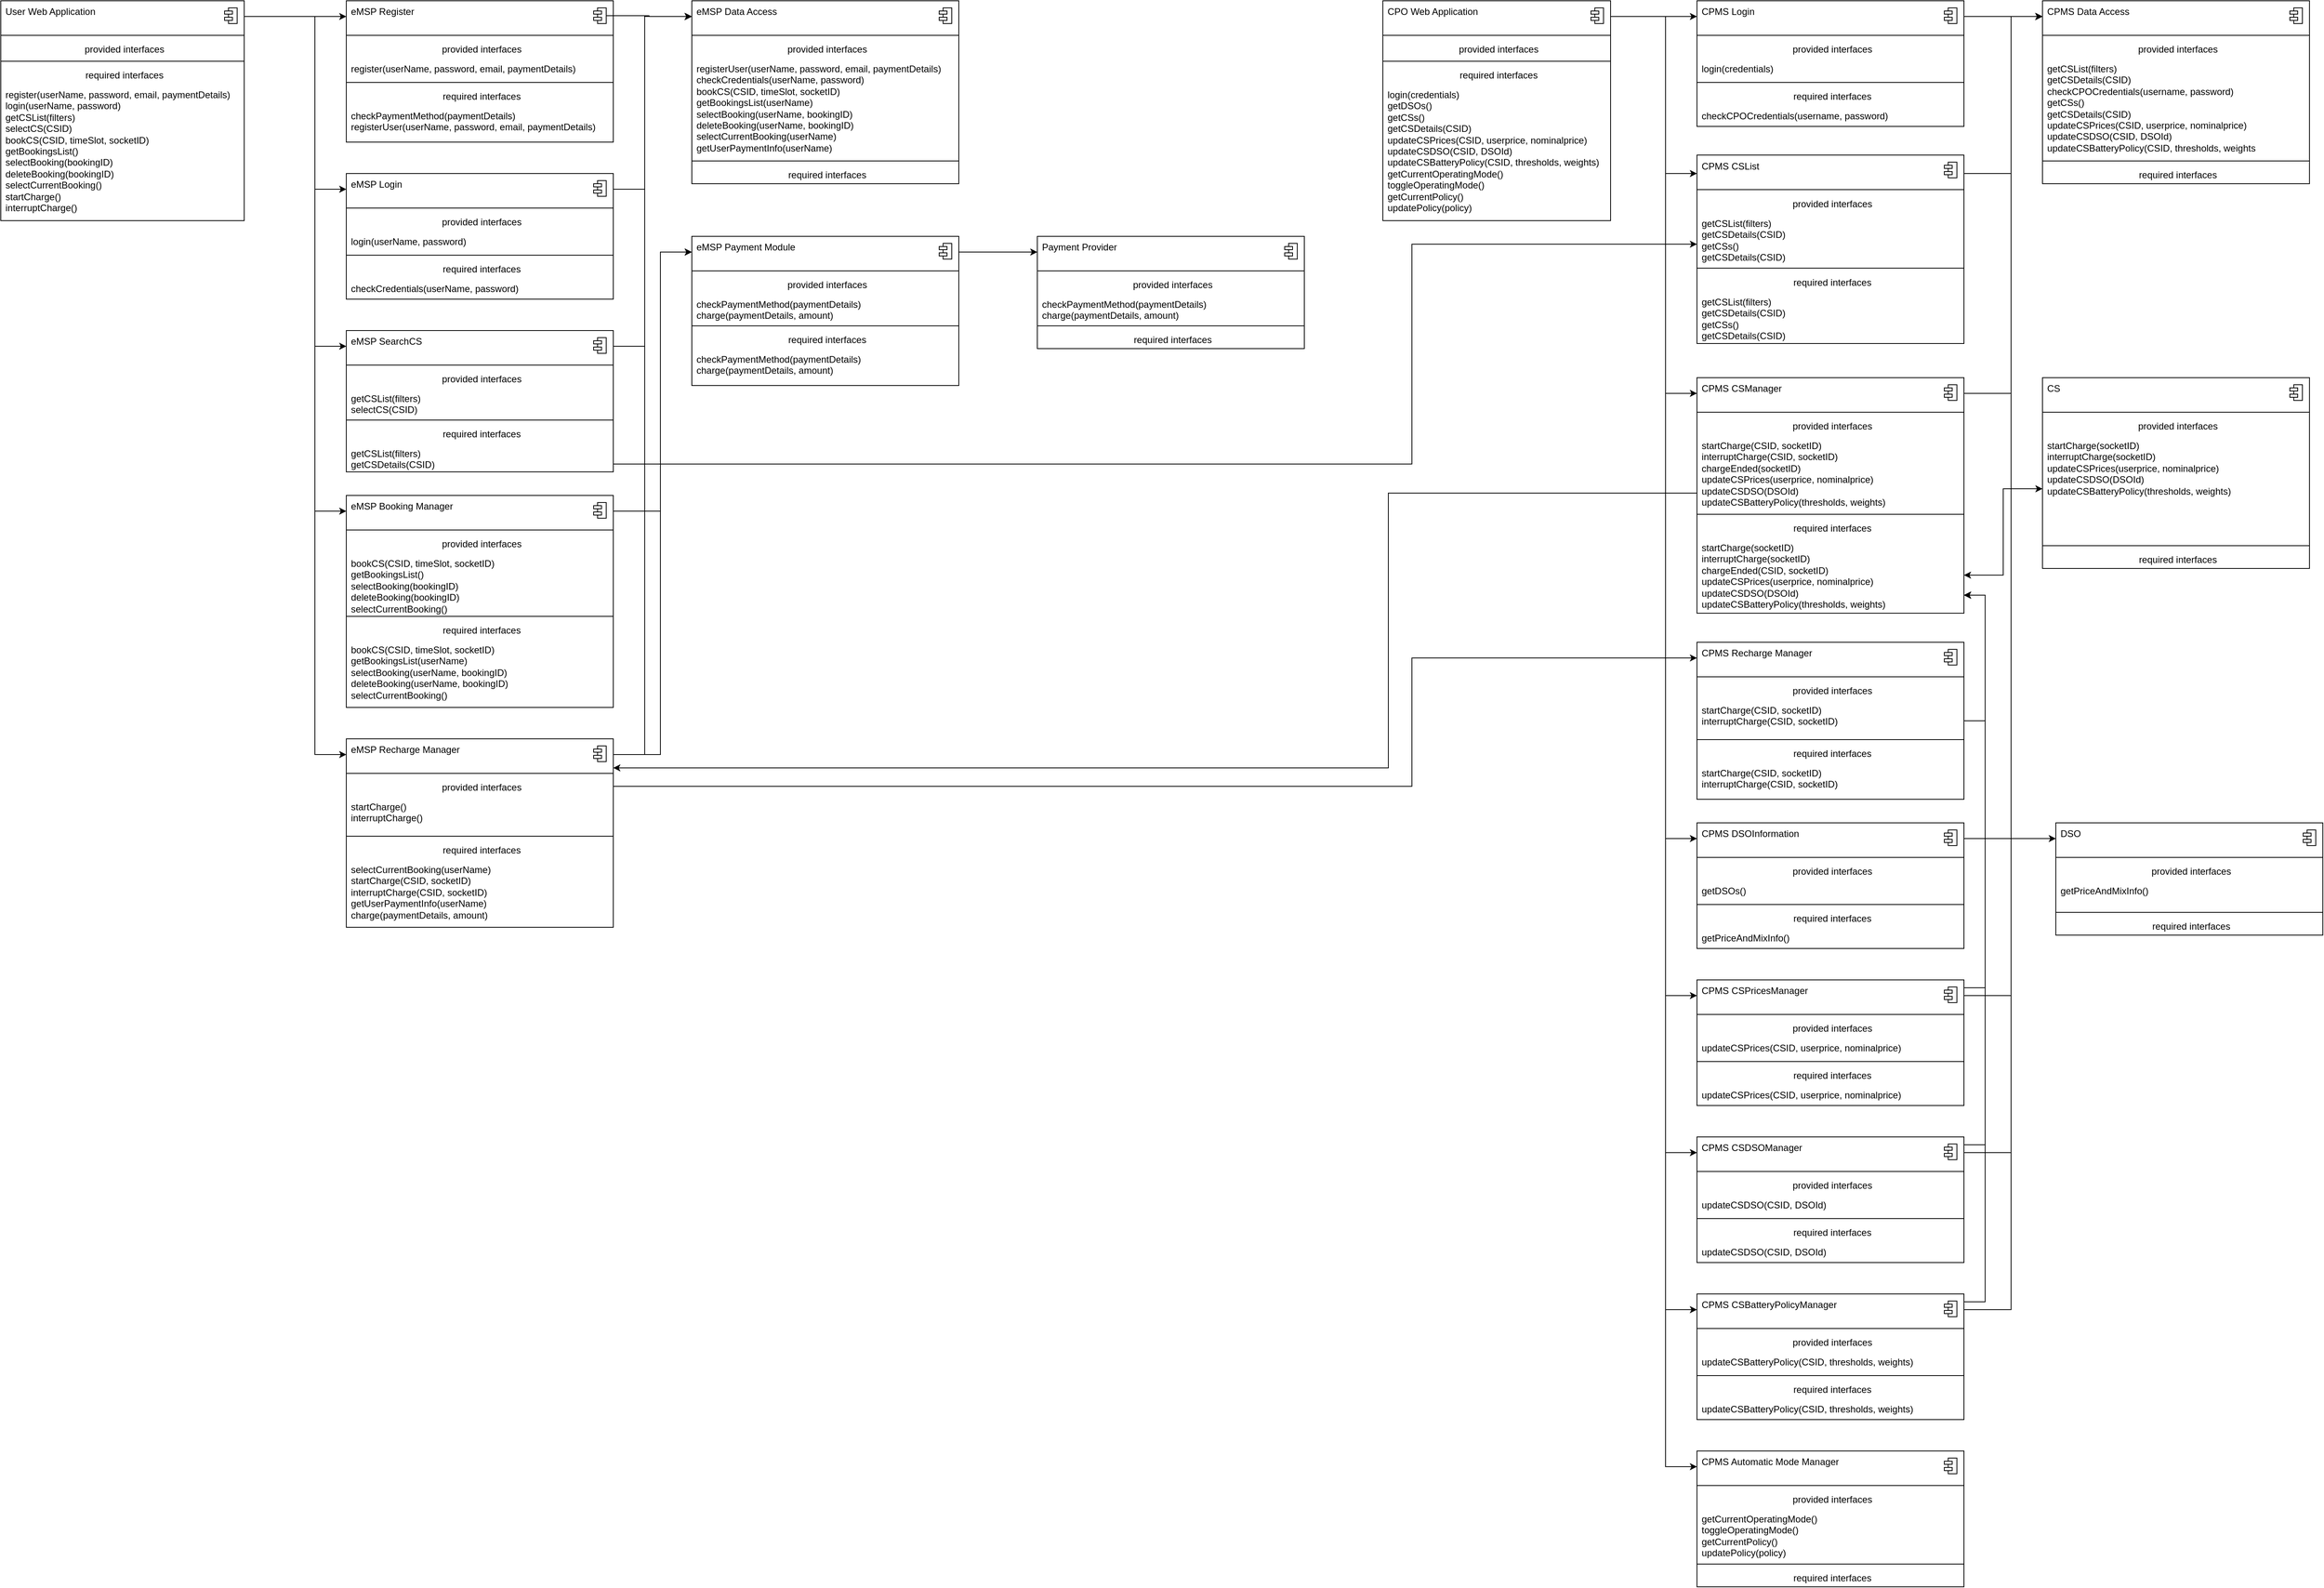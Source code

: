 <mxfile version="20.5.3" type="device"><diagram id="qlTxAQl-H1skFo_qTvER" name="Pagina-1"><mxGraphModel dx="2171" dy="1171" grid="1" gridSize="10" guides="1" tooltips="1" connect="1" arrows="1" fold="1" page="1" pageScale="1" pageWidth="3300" pageHeight="2339" math="0" shadow="0"><root><mxCell id="0"/><mxCell id="1" parent="0"/><mxCell id="q8u29yB_jhFYapcS-gbm-1" value="" style="fontStyle=1;align=center;verticalAlign=top;childLayout=stackLayout;horizontal=1;horizontalStack=0;resizeParent=1;resizeParentMax=0;resizeLast=0;marginBottom=0;" parent="1" vertex="1"><mxGeometry x="3" y="3" width="310" height="280" as="geometry"/></mxCell><mxCell id="q8u29yB_jhFYapcS-gbm-2" value="User Web Application" style="html=1;align=left;spacingLeft=4;verticalAlign=top;strokeColor=none;fillColor=none;" parent="q8u29yB_jhFYapcS-gbm-1" vertex="1"><mxGeometry width="310" height="40" as="geometry"/></mxCell><mxCell id="q8u29yB_jhFYapcS-gbm-3" value="" style="shape=module;jettyWidth=10;jettyHeight=4;" parent="q8u29yB_jhFYapcS-gbm-2" vertex="1"><mxGeometry x="1" width="16" height="20" relative="1" as="geometry"><mxPoint x="-25" y="9" as="offset"/></mxGeometry></mxCell><mxCell id="q8u29yB_jhFYapcS-gbm-4" value="" style="line;strokeWidth=1;fillColor=none;align=left;verticalAlign=middle;spacingTop=-1;spacingLeft=3;spacingRight=3;rotatable=0;labelPosition=right;points=[];portConstraint=eastwest;" parent="q8u29yB_jhFYapcS-gbm-1" vertex="1"><mxGeometry y="40" width="310" height="8" as="geometry"/></mxCell><mxCell id="q8u29yB_jhFYapcS-gbm-5" value="provided interfaces" style="html=1;align=center;spacingLeft=4;verticalAlign=top;strokeColor=none;fillColor=none;" parent="q8u29yB_jhFYapcS-gbm-1" vertex="1"><mxGeometry y="48" width="310" height="25" as="geometry"/></mxCell><mxCell id="q8u29yB_jhFYapcS-gbm-7" value="" style="line;strokeWidth=1;fillColor=none;align=left;verticalAlign=middle;spacingTop=-1;spacingLeft=3;spacingRight=3;rotatable=0;labelPosition=right;points=[];portConstraint=eastwest;" parent="q8u29yB_jhFYapcS-gbm-1" vertex="1"><mxGeometry y="73" width="310" height="8" as="geometry"/></mxCell><mxCell id="q8u29yB_jhFYapcS-gbm-8" value="required interfaces" style="html=1;align=center;spacingLeft=4;verticalAlign=top;strokeColor=none;fillColor=none;" parent="q8u29yB_jhFYapcS-gbm-1" vertex="1"><mxGeometry y="81" width="310" height="25" as="geometry"/></mxCell><mxCell id="q8u29yB_jhFYapcS-gbm-6" value="&lt;div&gt;register(userName, password, email, paymentDetails)&lt;/div&gt;&lt;div&gt;login(userName, password)&lt;/div&gt;&lt;div&gt;getCSList(filters)&lt;/div&gt;&lt;div&gt;selectCS(CSID)&lt;/div&gt;&lt;div&gt;bookCS(CSID, timeSlot, socketID)&lt;/div&gt;&lt;div&gt;getBookingsList()&lt;/div&gt;&lt;div&gt;selectBooking(bookingID)&lt;/div&gt;&lt;div&gt;deleteBooking(bookingID)&lt;/div&gt;&lt;div&gt;selectCurrentBooking()&lt;/div&gt;&lt;div&gt;startCharge()&lt;/div&gt;&lt;div&gt;interruptCharge()&lt;/div&gt;&lt;div&gt;&lt;br&gt;&lt;/div&gt;" style="html=1;align=left;spacingLeft=4;verticalAlign=top;strokeColor=none;fillColor=none;" parent="q8u29yB_jhFYapcS-gbm-1" vertex="1"><mxGeometry y="106" width="310" height="174" as="geometry"/></mxCell><mxCell id="q8u29yB_jhFYapcS-gbm-19" value="" style="fontStyle=1;align=center;verticalAlign=top;childLayout=stackLayout;horizontal=1;horizontalStack=0;resizeParent=1;resizeParentMax=0;resizeLast=0;marginBottom=0;" parent="1" vertex="1"><mxGeometry x="1763" y="3" width="290" height="280" as="geometry"/></mxCell><mxCell id="q8u29yB_jhFYapcS-gbm-20" value="CPO Web Application" style="html=1;align=left;spacingLeft=4;verticalAlign=top;strokeColor=none;fillColor=none;" parent="q8u29yB_jhFYapcS-gbm-19" vertex="1"><mxGeometry width="290" height="40" as="geometry"/></mxCell><mxCell id="q8u29yB_jhFYapcS-gbm-21" value="" style="shape=module;jettyWidth=10;jettyHeight=4;" parent="q8u29yB_jhFYapcS-gbm-20" vertex="1"><mxGeometry x="1" width="16" height="20" relative="1" as="geometry"><mxPoint x="-25" y="9" as="offset"/></mxGeometry></mxCell><mxCell id="q8u29yB_jhFYapcS-gbm-22" value="" style="line;strokeWidth=1;fillColor=none;align=left;verticalAlign=middle;spacingTop=-1;spacingLeft=3;spacingRight=3;rotatable=0;labelPosition=right;points=[];portConstraint=eastwest;" parent="q8u29yB_jhFYapcS-gbm-19" vertex="1"><mxGeometry y="40" width="290" height="8" as="geometry"/></mxCell><mxCell id="q8u29yB_jhFYapcS-gbm-23" value="provided interfaces" style="html=1;align=center;spacingLeft=4;verticalAlign=top;strokeColor=none;fillColor=none;" parent="q8u29yB_jhFYapcS-gbm-19" vertex="1"><mxGeometry y="48" width="290" height="25" as="geometry"/></mxCell><mxCell id="q8u29yB_jhFYapcS-gbm-24" value="" style="line;strokeWidth=1;fillColor=none;align=left;verticalAlign=middle;spacingTop=-1;spacingLeft=3;spacingRight=3;rotatable=0;labelPosition=right;points=[];portConstraint=eastwest;" parent="q8u29yB_jhFYapcS-gbm-19" vertex="1"><mxGeometry y="73" width="290" height="8" as="geometry"/></mxCell><mxCell id="q8u29yB_jhFYapcS-gbm-25" value="required interfaces" style="html=1;align=center;spacingLeft=4;verticalAlign=top;strokeColor=none;fillColor=none;" parent="q8u29yB_jhFYapcS-gbm-19" vertex="1"><mxGeometry y="81" width="290" height="25" as="geometry"/></mxCell><mxCell id="q8u29yB_jhFYapcS-gbm-26" value="&lt;div&gt;login(credentials)&lt;/div&gt;&lt;div&gt;getDSOs()&lt;/div&gt;&lt;div&gt;getCSs()&lt;/div&gt;&lt;div&gt;getCSDetails(CSID)&lt;/div&gt;&lt;div&gt;updateCSPrices(CSID, userprice, nominalprice)&lt;/div&gt;&lt;div&gt;updateCSDSO(CSID, DSOId)&lt;/div&gt;&lt;div&gt;updateCSBatteryPolicy(CSID, thresholds, weights)&lt;/div&gt;&lt;div&gt;getCurrentOperatingMode()&lt;/div&gt;&lt;div&gt;toggleOperatingMode()&lt;/div&gt;&lt;div&gt;getCurrentPolicy()&lt;/div&gt;&lt;div&gt;updatePolicy(policy)&lt;/div&gt;&lt;div&gt;&lt;br&gt;&lt;/div&gt;" style="html=1;align=left;spacingLeft=4;verticalAlign=top;strokeColor=none;fillColor=none;" parent="q8u29yB_jhFYapcS-gbm-19" vertex="1"><mxGeometry y="106" width="290" height="174" as="geometry"/></mxCell><mxCell id="q8u29yB_jhFYapcS-gbm-27" value="" style="fontStyle=1;align=center;verticalAlign=top;childLayout=stackLayout;horizontal=1;horizontalStack=0;resizeParent=1;resizeParentMax=0;resizeLast=0;marginBottom=0;" parent="1" vertex="1"><mxGeometry x="443" y="3" width="340" height="180" as="geometry"/></mxCell><mxCell id="q8u29yB_jhFYapcS-gbm-28" value="eMSP Register" style="html=1;align=left;spacingLeft=4;verticalAlign=top;strokeColor=none;fillColor=none;" parent="q8u29yB_jhFYapcS-gbm-27" vertex="1"><mxGeometry width="340" height="40" as="geometry"/></mxCell><mxCell id="q8u29yB_jhFYapcS-gbm-29" value="" style="shape=module;jettyWidth=10;jettyHeight=4;" parent="q8u29yB_jhFYapcS-gbm-28" vertex="1"><mxGeometry x="1" width="16" height="20" relative="1" as="geometry"><mxPoint x="-25" y="9" as="offset"/></mxGeometry></mxCell><mxCell id="q8u29yB_jhFYapcS-gbm-30" value="" style="line;strokeWidth=1;fillColor=none;align=left;verticalAlign=middle;spacingTop=-1;spacingLeft=3;spacingRight=3;rotatable=0;labelPosition=right;points=[];portConstraint=eastwest;" parent="q8u29yB_jhFYapcS-gbm-27" vertex="1"><mxGeometry y="40" width="340" height="8" as="geometry"/></mxCell><mxCell id="q8u29yB_jhFYapcS-gbm-31" value="provided interfaces" style="html=1;align=center;spacingLeft=4;verticalAlign=top;strokeColor=none;fillColor=none;" parent="q8u29yB_jhFYapcS-gbm-27" vertex="1"><mxGeometry y="48" width="340" height="25" as="geometry"/></mxCell><mxCell id="q8u29yB_jhFYapcS-gbm-32" value="&lt;div&gt;register(userName, password, email, paymentDetails)&lt;/div&gt;&lt;div&gt;&lt;br&gt;&lt;/div&gt;" style="html=1;align=left;spacingLeft=4;verticalAlign=top;strokeColor=none;fillColor=none;" parent="q8u29yB_jhFYapcS-gbm-27" vertex="1"><mxGeometry y="73" width="340" height="27" as="geometry"/></mxCell><mxCell id="q8u29yB_jhFYapcS-gbm-33" value="" style="line;strokeWidth=1;fillColor=none;align=left;verticalAlign=middle;spacingTop=-1;spacingLeft=3;spacingRight=3;rotatable=0;labelPosition=right;points=[];portConstraint=eastwest;" parent="q8u29yB_jhFYapcS-gbm-27" vertex="1"><mxGeometry y="100" width="340" height="8" as="geometry"/></mxCell><mxCell id="q8u29yB_jhFYapcS-gbm-34" value="required interfaces" style="html=1;align=center;spacingLeft=4;verticalAlign=top;strokeColor=none;fillColor=none;" parent="q8u29yB_jhFYapcS-gbm-27" vertex="1"><mxGeometry y="108" width="340" height="25" as="geometry"/></mxCell><mxCell id="q8u29yB_jhFYapcS-gbm-35" value="&lt;div&gt;checkPaymentMethod(paymentDetails)&lt;/div&gt;&lt;div&gt;registerUser(userName, password, email, paymentDetails)&lt;br&gt;&lt;/div&gt;" style="html=1;align=left;spacingLeft=4;verticalAlign=top;strokeColor=none;fillColor=none;" parent="q8u29yB_jhFYapcS-gbm-27" vertex="1"><mxGeometry y="133" width="340" height="47" as="geometry"/></mxCell><mxCell id="q8u29yB_jhFYapcS-gbm-45" value="" style="fontStyle=1;align=center;verticalAlign=top;childLayout=stackLayout;horizontal=1;horizontalStack=0;resizeParent=1;resizeParentMax=0;resizeLast=0;marginBottom=0;" parent="1" vertex="1"><mxGeometry x="443" y="223" width="340" height="160" as="geometry"/></mxCell><mxCell id="q8u29yB_jhFYapcS-gbm-46" value="eMSP Login" style="html=1;align=left;spacingLeft=4;verticalAlign=top;strokeColor=none;fillColor=none;" parent="q8u29yB_jhFYapcS-gbm-45" vertex="1"><mxGeometry width="340" height="40" as="geometry"/></mxCell><mxCell id="q8u29yB_jhFYapcS-gbm-47" value="" style="shape=module;jettyWidth=10;jettyHeight=4;" parent="q8u29yB_jhFYapcS-gbm-46" vertex="1"><mxGeometry x="1" width="16" height="20" relative="1" as="geometry"><mxPoint x="-25" y="9" as="offset"/></mxGeometry></mxCell><mxCell id="q8u29yB_jhFYapcS-gbm-48" value="" style="line;strokeWidth=1;fillColor=none;align=left;verticalAlign=middle;spacingTop=-1;spacingLeft=3;spacingRight=3;rotatable=0;labelPosition=right;points=[];portConstraint=eastwest;" parent="q8u29yB_jhFYapcS-gbm-45" vertex="1"><mxGeometry y="40" width="340" height="8" as="geometry"/></mxCell><mxCell id="q8u29yB_jhFYapcS-gbm-49" value="provided interfaces" style="html=1;align=center;spacingLeft=4;verticalAlign=top;strokeColor=none;fillColor=none;" parent="q8u29yB_jhFYapcS-gbm-45" vertex="1"><mxGeometry y="48" width="340" height="25" as="geometry"/></mxCell><mxCell id="q8u29yB_jhFYapcS-gbm-50" value="login(userName, password)" style="html=1;align=left;spacingLeft=4;verticalAlign=top;strokeColor=none;fillColor=none;" parent="q8u29yB_jhFYapcS-gbm-45" vertex="1"><mxGeometry y="73" width="340" height="27" as="geometry"/></mxCell><mxCell id="q8u29yB_jhFYapcS-gbm-51" value="" style="line;strokeWidth=1;fillColor=none;align=left;verticalAlign=middle;spacingTop=-1;spacingLeft=3;spacingRight=3;rotatable=0;labelPosition=right;points=[];portConstraint=eastwest;" parent="q8u29yB_jhFYapcS-gbm-45" vertex="1"><mxGeometry y="100" width="340" height="8" as="geometry"/></mxCell><mxCell id="q8u29yB_jhFYapcS-gbm-52" value="required interfaces" style="html=1;align=center;spacingLeft=4;verticalAlign=top;strokeColor=none;fillColor=none;" parent="q8u29yB_jhFYapcS-gbm-45" vertex="1"><mxGeometry y="108" width="340" height="25" as="geometry"/></mxCell><mxCell id="q8u29yB_jhFYapcS-gbm-53" value="checkCredentials(userName, password)" style="html=1;align=left;spacingLeft=4;verticalAlign=top;strokeColor=none;fillColor=none;" parent="q8u29yB_jhFYapcS-gbm-45" vertex="1"><mxGeometry y="133" width="340" height="27" as="geometry"/></mxCell><mxCell id="q8u29yB_jhFYapcS-gbm-54" value="" style="fontStyle=1;align=center;verticalAlign=top;childLayout=stackLayout;horizontal=1;horizontalStack=0;resizeParent=1;resizeParentMax=0;resizeLast=0;marginBottom=0;" parent="1" vertex="1"><mxGeometry x="883" y="3" width="340" height="233" as="geometry"/></mxCell><mxCell id="q8u29yB_jhFYapcS-gbm-55" value="eMSP Data Access" style="html=1;align=left;spacingLeft=4;verticalAlign=top;strokeColor=none;fillColor=none;" parent="q8u29yB_jhFYapcS-gbm-54" vertex="1"><mxGeometry width="340" height="40" as="geometry"/></mxCell><mxCell id="q8u29yB_jhFYapcS-gbm-56" value="" style="shape=module;jettyWidth=10;jettyHeight=4;" parent="q8u29yB_jhFYapcS-gbm-55" vertex="1"><mxGeometry x="1" width="16" height="20" relative="1" as="geometry"><mxPoint x="-25" y="9" as="offset"/></mxGeometry></mxCell><mxCell id="q8u29yB_jhFYapcS-gbm-57" value="" style="line;strokeWidth=1;fillColor=none;align=left;verticalAlign=middle;spacingTop=-1;spacingLeft=3;spacingRight=3;rotatable=0;labelPosition=right;points=[];portConstraint=eastwest;" parent="q8u29yB_jhFYapcS-gbm-54" vertex="1"><mxGeometry y="40" width="340" height="8" as="geometry"/></mxCell><mxCell id="q8u29yB_jhFYapcS-gbm-58" value="provided interfaces" style="html=1;align=center;spacingLeft=4;verticalAlign=top;strokeColor=none;fillColor=none;" parent="q8u29yB_jhFYapcS-gbm-54" vertex="1"><mxGeometry y="48" width="340" height="25" as="geometry"/></mxCell><mxCell id="q8u29yB_jhFYapcS-gbm-81" value="&lt;div&gt;registerUser(userName, password, email, paymentDetails)&lt;br&gt;&lt;/div&gt;&lt;div&gt;checkCredentials(userName, password)&lt;/div&gt;&lt;div&gt;bookCS(CSID, timeSlot, socketID)&lt;/div&gt;&lt;div&gt;getBookingsList(userName)&lt;/div&gt;&lt;div&gt;selectBooking(userName, bookingID)&lt;/div&gt;&lt;div&gt;deleteBooking(userName, bookingID)&lt;/div&gt;&lt;div&gt;selectCurrentBooking(userName)&lt;br&gt;&lt;/div&gt;&lt;div&gt;getUserPaymentInfo(userName)&lt;br&gt;&lt;/div&gt;" style="html=1;align=left;spacingLeft=4;verticalAlign=top;strokeColor=none;fillColor=none;" parent="q8u29yB_jhFYapcS-gbm-54" vertex="1"><mxGeometry y="73" width="340" height="127" as="geometry"/></mxCell><mxCell id="q8u29yB_jhFYapcS-gbm-60" value="" style="line;strokeWidth=1;fillColor=none;align=left;verticalAlign=middle;spacingTop=-1;spacingLeft=3;spacingRight=3;rotatable=0;labelPosition=right;points=[];portConstraint=eastwest;" parent="q8u29yB_jhFYapcS-gbm-54" vertex="1"><mxGeometry y="200" width="340" height="8" as="geometry"/></mxCell><mxCell id="q8u29yB_jhFYapcS-gbm-61" value="required interfaces" style="html=1;align=center;spacingLeft=4;verticalAlign=top;strokeColor=none;fillColor=none;" parent="q8u29yB_jhFYapcS-gbm-54" vertex="1"><mxGeometry y="208" width="340" height="25" as="geometry"/></mxCell><mxCell id="q8u29yB_jhFYapcS-gbm-63" value="" style="fontStyle=1;align=center;verticalAlign=top;childLayout=stackLayout;horizontal=1;horizontalStack=0;resizeParent=1;resizeParentMax=0;resizeLast=0;marginBottom=0;" parent="1" vertex="1"><mxGeometry x="1323" y="303" width="340" height="143" as="geometry"/></mxCell><mxCell id="q8u29yB_jhFYapcS-gbm-64" value="Payment Provider" style="html=1;align=left;spacingLeft=4;verticalAlign=top;strokeColor=none;fillColor=none;" parent="q8u29yB_jhFYapcS-gbm-63" vertex="1"><mxGeometry width="340" height="40" as="geometry"/></mxCell><mxCell id="q8u29yB_jhFYapcS-gbm-65" value="" style="shape=module;jettyWidth=10;jettyHeight=4;" parent="q8u29yB_jhFYapcS-gbm-64" vertex="1"><mxGeometry x="1" width="16" height="20" relative="1" as="geometry"><mxPoint x="-25" y="9" as="offset"/></mxGeometry></mxCell><mxCell id="q8u29yB_jhFYapcS-gbm-66" value="" style="line;strokeWidth=1;fillColor=none;align=left;verticalAlign=middle;spacingTop=-1;spacingLeft=3;spacingRight=3;rotatable=0;labelPosition=right;points=[];portConstraint=eastwest;" parent="q8u29yB_jhFYapcS-gbm-63" vertex="1"><mxGeometry y="40" width="340" height="8" as="geometry"/></mxCell><mxCell id="q8u29yB_jhFYapcS-gbm-67" value="provided interfaces" style="html=1;align=center;spacingLeft=4;verticalAlign=top;strokeColor=none;fillColor=none;" parent="q8u29yB_jhFYapcS-gbm-63" vertex="1"><mxGeometry y="48" width="340" height="25" as="geometry"/></mxCell><mxCell id="q8u29yB_jhFYapcS-gbm-68" value="&lt;div&gt;checkPaymentMethod(paymentDetails)&lt;/div&gt;&lt;div&gt;charge(paymentDetails, amount)&lt;/div&gt;" style="html=1;align=left;spacingLeft=4;verticalAlign=top;strokeColor=none;fillColor=none;" parent="q8u29yB_jhFYapcS-gbm-63" vertex="1"><mxGeometry y="73" width="340" height="37" as="geometry"/></mxCell><mxCell id="q8u29yB_jhFYapcS-gbm-69" value="" style="line;strokeWidth=1;fillColor=none;align=left;verticalAlign=middle;spacingTop=-1;spacingLeft=3;spacingRight=3;rotatable=0;labelPosition=right;points=[];portConstraint=eastwest;" parent="q8u29yB_jhFYapcS-gbm-63" vertex="1"><mxGeometry y="110" width="340" height="8" as="geometry"/></mxCell><mxCell id="q8u29yB_jhFYapcS-gbm-70" value="required interfaces" style="html=1;align=center;spacingLeft=4;verticalAlign=top;strokeColor=none;fillColor=none;" parent="q8u29yB_jhFYapcS-gbm-63" vertex="1"><mxGeometry y="118" width="340" height="25" as="geometry"/></mxCell><mxCell id="q8u29yB_jhFYapcS-gbm-72" value="" style="fontStyle=1;align=center;verticalAlign=top;childLayout=stackLayout;horizontal=1;horizontalStack=0;resizeParent=1;resizeParentMax=0;resizeLast=0;marginBottom=0;" parent="1" vertex="1"><mxGeometry x="883" y="303" width="340" height="190" as="geometry"/></mxCell><mxCell id="q8u29yB_jhFYapcS-gbm-73" value="eMSP Payment Module" style="html=1;align=left;spacingLeft=4;verticalAlign=top;strokeColor=none;fillColor=none;" parent="q8u29yB_jhFYapcS-gbm-72" vertex="1"><mxGeometry width="340" height="40" as="geometry"/></mxCell><mxCell id="q8u29yB_jhFYapcS-gbm-74" value="" style="shape=module;jettyWidth=10;jettyHeight=4;" parent="q8u29yB_jhFYapcS-gbm-73" vertex="1"><mxGeometry x="1" width="16" height="20" relative="1" as="geometry"><mxPoint x="-25" y="9" as="offset"/></mxGeometry></mxCell><mxCell id="q8u29yB_jhFYapcS-gbm-75" value="" style="line;strokeWidth=1;fillColor=none;align=left;verticalAlign=middle;spacingTop=-1;spacingLeft=3;spacingRight=3;rotatable=0;labelPosition=right;points=[];portConstraint=eastwest;" parent="q8u29yB_jhFYapcS-gbm-72" vertex="1"><mxGeometry y="40" width="340" height="8" as="geometry"/></mxCell><mxCell id="q8u29yB_jhFYapcS-gbm-76" value="provided interfaces" style="html=1;align=center;spacingLeft=4;verticalAlign=top;strokeColor=none;fillColor=none;" parent="q8u29yB_jhFYapcS-gbm-72" vertex="1"><mxGeometry y="48" width="340" height="25" as="geometry"/></mxCell><mxCell id="q8u29yB_jhFYapcS-gbm-77" value="&lt;div&gt;checkPaymentMethod(paymentDetails)&lt;/div&gt;&lt;div&gt;charge(paymentDetails, amount)&lt;/div&gt;" style="html=1;align=left;spacingLeft=4;verticalAlign=top;strokeColor=none;fillColor=none;" parent="q8u29yB_jhFYapcS-gbm-72" vertex="1"><mxGeometry y="73" width="340" height="37" as="geometry"/></mxCell><mxCell id="q8u29yB_jhFYapcS-gbm-78" value="" style="line;strokeWidth=1;fillColor=none;align=left;verticalAlign=middle;spacingTop=-1;spacingLeft=3;spacingRight=3;rotatable=0;labelPosition=right;points=[];portConstraint=eastwest;" parent="q8u29yB_jhFYapcS-gbm-72" vertex="1"><mxGeometry y="110" width="340" height="8" as="geometry"/></mxCell><mxCell id="q8u29yB_jhFYapcS-gbm-79" value="required interfaces" style="html=1;align=center;spacingLeft=4;verticalAlign=top;strokeColor=none;fillColor=none;" parent="q8u29yB_jhFYapcS-gbm-72" vertex="1"><mxGeometry y="118" width="340" height="25" as="geometry"/></mxCell><mxCell id="q8u29yB_jhFYapcS-gbm-80" value="&lt;div&gt;checkPaymentMethod(paymentDetails)&lt;/div&gt;&lt;div&gt;charge(paymentDetails, amount)&lt;/div&gt;" style="html=1;align=left;spacingLeft=4;verticalAlign=top;strokeColor=none;fillColor=none;" parent="q8u29yB_jhFYapcS-gbm-72" vertex="1"><mxGeometry y="143" width="340" height="47" as="geometry"/></mxCell><mxCell id="q8u29yB_jhFYapcS-gbm-97" value="" style="fontStyle=1;align=center;verticalAlign=top;childLayout=stackLayout;horizontal=1;horizontalStack=0;resizeParent=1;resizeParentMax=0;resizeLast=0;marginBottom=0;" parent="1" vertex="1"><mxGeometry x="443" y="423" width="340" height="180" as="geometry"/></mxCell><mxCell id="q8u29yB_jhFYapcS-gbm-98" value="eMSP SearchCS" style="html=1;align=left;spacingLeft=4;verticalAlign=top;strokeColor=none;fillColor=none;" parent="q8u29yB_jhFYapcS-gbm-97" vertex="1"><mxGeometry width="340" height="40" as="geometry"/></mxCell><mxCell id="q8u29yB_jhFYapcS-gbm-99" value="" style="shape=module;jettyWidth=10;jettyHeight=4;" parent="q8u29yB_jhFYapcS-gbm-98" vertex="1"><mxGeometry x="1" width="16" height="20" relative="1" as="geometry"><mxPoint x="-25" y="9" as="offset"/></mxGeometry></mxCell><mxCell id="q8u29yB_jhFYapcS-gbm-100" value="" style="line;strokeWidth=1;fillColor=none;align=left;verticalAlign=middle;spacingTop=-1;spacingLeft=3;spacingRight=3;rotatable=0;labelPosition=right;points=[];portConstraint=eastwest;" parent="q8u29yB_jhFYapcS-gbm-97" vertex="1"><mxGeometry y="40" width="340" height="8" as="geometry"/></mxCell><mxCell id="q8u29yB_jhFYapcS-gbm-101" value="provided interfaces" style="html=1;align=center;spacingLeft=4;verticalAlign=top;strokeColor=none;fillColor=none;" parent="q8u29yB_jhFYapcS-gbm-97" vertex="1"><mxGeometry y="48" width="340" height="25" as="geometry"/></mxCell><mxCell id="q8u29yB_jhFYapcS-gbm-102" value="&lt;div&gt;getCSList(filters)&lt;/div&gt;&lt;div&gt;selectCS(CSID)&lt;br&gt;&lt;/div&gt;" style="html=1;align=left;spacingLeft=4;verticalAlign=top;strokeColor=none;fillColor=none;" parent="q8u29yB_jhFYapcS-gbm-97" vertex="1"><mxGeometry y="73" width="340" height="37" as="geometry"/></mxCell><mxCell id="q8u29yB_jhFYapcS-gbm-103" value="" style="line;strokeWidth=1;fillColor=none;align=left;verticalAlign=middle;spacingTop=-1;spacingLeft=3;spacingRight=3;rotatable=0;labelPosition=right;points=[];portConstraint=eastwest;" parent="q8u29yB_jhFYapcS-gbm-97" vertex="1"><mxGeometry y="110" width="340" height="8" as="geometry"/></mxCell><mxCell id="q8u29yB_jhFYapcS-gbm-104" value="required interfaces" style="html=1;align=center;spacingLeft=4;verticalAlign=top;strokeColor=none;fillColor=none;" parent="q8u29yB_jhFYapcS-gbm-97" vertex="1"><mxGeometry y="118" width="340" height="25" as="geometry"/></mxCell><mxCell id="q8u29yB_jhFYapcS-gbm-105" value="&lt;div&gt;getCSList(filters)&lt;/div&gt;&lt;div&gt;getCSDetails(CSID)&lt;br&gt;&lt;/div&gt;" style="html=1;align=left;spacingLeft=4;verticalAlign=top;strokeColor=none;fillColor=none;" parent="q8u29yB_jhFYapcS-gbm-97" vertex="1"><mxGeometry y="143" width="340" height="37" as="geometry"/></mxCell><mxCell id="q8u29yB_jhFYapcS-gbm-106" value="" style="fontStyle=1;align=center;verticalAlign=top;childLayout=stackLayout;horizontal=1;horizontalStack=0;resizeParent=1;resizeParentMax=0;resizeLast=0;marginBottom=0;" parent="1" vertex="1"><mxGeometry x="2163" y="199.5" width="340" height="240" as="geometry"/></mxCell><mxCell id="q8u29yB_jhFYapcS-gbm-107" value="CPMS CSList" style="html=1;align=left;spacingLeft=4;verticalAlign=top;strokeColor=none;fillColor=none;" parent="q8u29yB_jhFYapcS-gbm-106" vertex="1"><mxGeometry width="340" height="40" as="geometry"/></mxCell><mxCell id="q8u29yB_jhFYapcS-gbm-108" value="" style="shape=module;jettyWidth=10;jettyHeight=4;" parent="q8u29yB_jhFYapcS-gbm-107" vertex="1"><mxGeometry x="1" width="16" height="20" relative="1" as="geometry"><mxPoint x="-25" y="9" as="offset"/></mxGeometry></mxCell><mxCell id="q8u29yB_jhFYapcS-gbm-109" value="" style="line;strokeWidth=1;fillColor=none;align=left;verticalAlign=middle;spacingTop=-1;spacingLeft=3;spacingRight=3;rotatable=0;labelPosition=right;points=[];portConstraint=eastwest;" parent="q8u29yB_jhFYapcS-gbm-106" vertex="1"><mxGeometry y="40" width="340" height="8" as="geometry"/></mxCell><mxCell id="q8u29yB_jhFYapcS-gbm-110" value="provided interfaces" style="html=1;align=center;spacingLeft=4;verticalAlign=top;strokeColor=none;fillColor=none;" parent="q8u29yB_jhFYapcS-gbm-106" vertex="1"><mxGeometry y="48" width="340" height="25" as="geometry"/></mxCell><mxCell id="q8u29yB_jhFYapcS-gbm-111" value="&lt;div&gt;getCSList(filters)&lt;/div&gt;&lt;div&gt;getCSDetails(CSID)&lt;/div&gt;&lt;div&gt;getCSs()&lt;/div&gt;&lt;div&gt;getCSDetails(CSID)&lt;/div&gt;" style="html=1;align=left;spacingLeft=4;verticalAlign=top;strokeColor=none;fillColor=none;" parent="q8u29yB_jhFYapcS-gbm-106" vertex="1"><mxGeometry y="73" width="340" height="67" as="geometry"/></mxCell><mxCell id="q8u29yB_jhFYapcS-gbm-112" value="" style="line;strokeWidth=1;fillColor=none;align=left;verticalAlign=middle;spacingTop=-1;spacingLeft=3;spacingRight=3;rotatable=0;labelPosition=right;points=[];portConstraint=eastwest;" parent="q8u29yB_jhFYapcS-gbm-106" vertex="1"><mxGeometry y="140" width="340" height="8" as="geometry"/></mxCell><mxCell id="q8u29yB_jhFYapcS-gbm-113" value="required interfaces" style="html=1;align=center;spacingLeft=4;verticalAlign=top;strokeColor=none;fillColor=none;" parent="q8u29yB_jhFYapcS-gbm-106" vertex="1"><mxGeometry y="148" width="340" height="25" as="geometry"/></mxCell><mxCell id="q8u29yB_jhFYapcS-gbm-114" value="&lt;div&gt;getCSList(filters)&lt;/div&gt;&lt;div&gt;getCSDetails(CSID)&lt;/div&gt;&lt;div&gt;getCSs()&lt;/div&gt;&lt;div&gt;getCSDetails(CSID)&lt;/div&gt;" style="html=1;align=left;spacingLeft=4;verticalAlign=top;strokeColor=none;fillColor=none;" parent="q8u29yB_jhFYapcS-gbm-106" vertex="1"><mxGeometry y="173" width="340" height="67" as="geometry"/></mxCell><mxCell id="q8u29yB_jhFYapcS-gbm-124" value="" style="fontStyle=1;align=center;verticalAlign=top;childLayout=stackLayout;horizontal=1;horizontalStack=0;resizeParent=1;resizeParentMax=0;resizeLast=0;marginBottom=0;" parent="1" vertex="1"><mxGeometry x="2603" y="3" width="340" height="233" as="geometry"/></mxCell><mxCell id="q8u29yB_jhFYapcS-gbm-125" value="CPMS Data Access" style="html=1;align=left;spacingLeft=4;verticalAlign=top;strokeColor=none;fillColor=none;" parent="q8u29yB_jhFYapcS-gbm-124" vertex="1"><mxGeometry width="340" height="40" as="geometry"/></mxCell><mxCell id="q8u29yB_jhFYapcS-gbm-126" value="" style="shape=module;jettyWidth=10;jettyHeight=4;" parent="q8u29yB_jhFYapcS-gbm-125" vertex="1"><mxGeometry x="1" width="16" height="20" relative="1" as="geometry"><mxPoint x="-25" y="9" as="offset"/></mxGeometry></mxCell><mxCell id="q8u29yB_jhFYapcS-gbm-127" value="" style="line;strokeWidth=1;fillColor=none;align=left;verticalAlign=middle;spacingTop=-1;spacingLeft=3;spacingRight=3;rotatable=0;labelPosition=right;points=[];portConstraint=eastwest;" parent="q8u29yB_jhFYapcS-gbm-124" vertex="1"><mxGeometry y="40" width="340" height="8" as="geometry"/></mxCell><mxCell id="q8u29yB_jhFYapcS-gbm-128" value="provided interfaces" style="html=1;align=center;spacingLeft=4;verticalAlign=top;strokeColor=none;fillColor=none;" parent="q8u29yB_jhFYapcS-gbm-124" vertex="1"><mxGeometry y="48" width="340" height="25" as="geometry"/></mxCell><mxCell id="q8u29yB_jhFYapcS-gbm-129" value="&lt;div&gt;getCSList(filters)&lt;/div&gt;&lt;div&gt;getCSDetails(CSID)&lt;/div&gt;checkCPOCredentials(username, password)&lt;div&gt;getCSs()&lt;/div&gt;&lt;div&gt;getCSDetails(CSID)&lt;div&gt;updateCSPrices(CSID, userprice, nominalprice)&lt;/div&gt;&lt;div&gt;updateCSDSO(CSID, DSOId)&lt;/div&gt;updateCSBatteryPolicy(CSID, thresholds, weights&lt;/div&gt;" style="html=1;align=left;spacingLeft=4;verticalAlign=top;strokeColor=none;fillColor=none;" parent="q8u29yB_jhFYapcS-gbm-124" vertex="1"><mxGeometry y="73" width="340" height="127" as="geometry"/></mxCell><mxCell id="q8u29yB_jhFYapcS-gbm-130" value="" style="line;strokeWidth=1;fillColor=none;align=left;verticalAlign=middle;spacingTop=-1;spacingLeft=3;spacingRight=3;rotatable=0;labelPosition=right;points=[];portConstraint=eastwest;" parent="q8u29yB_jhFYapcS-gbm-124" vertex="1"><mxGeometry y="200" width="340" height="8" as="geometry"/></mxCell><mxCell id="q8u29yB_jhFYapcS-gbm-131" value="required interfaces" style="html=1;align=center;spacingLeft=4;verticalAlign=top;strokeColor=none;fillColor=none;" parent="q8u29yB_jhFYapcS-gbm-124" vertex="1"><mxGeometry y="208" width="340" height="25" as="geometry"/></mxCell><mxCell id="q8u29yB_jhFYapcS-gbm-133" value="" style="fontStyle=1;align=center;verticalAlign=top;childLayout=stackLayout;horizontal=1;horizontalStack=0;resizeParent=1;resizeParentMax=0;resizeLast=0;marginBottom=0;" parent="1" vertex="1"><mxGeometry x="443" y="633" width="340" height="270" as="geometry"/></mxCell><mxCell id="q8u29yB_jhFYapcS-gbm-134" value="eMSP Booking Manager" style="html=1;align=left;spacingLeft=4;verticalAlign=top;strokeColor=none;fillColor=none;" parent="q8u29yB_jhFYapcS-gbm-133" vertex="1"><mxGeometry width="340" height="40" as="geometry"/></mxCell><mxCell id="q8u29yB_jhFYapcS-gbm-135" value="" style="shape=module;jettyWidth=10;jettyHeight=4;" parent="q8u29yB_jhFYapcS-gbm-134" vertex="1"><mxGeometry x="1" width="16" height="20" relative="1" as="geometry"><mxPoint x="-25" y="9" as="offset"/></mxGeometry></mxCell><mxCell id="q8u29yB_jhFYapcS-gbm-136" value="" style="line;strokeWidth=1;fillColor=none;align=left;verticalAlign=middle;spacingTop=-1;spacingLeft=3;spacingRight=3;rotatable=0;labelPosition=right;points=[];portConstraint=eastwest;" parent="q8u29yB_jhFYapcS-gbm-133" vertex="1"><mxGeometry y="40" width="340" height="8" as="geometry"/></mxCell><mxCell id="q8u29yB_jhFYapcS-gbm-137" value="provided interfaces" style="html=1;align=center;spacingLeft=4;verticalAlign=top;strokeColor=none;fillColor=none;" parent="q8u29yB_jhFYapcS-gbm-133" vertex="1"><mxGeometry y="48" width="340" height="25" as="geometry"/></mxCell><mxCell id="q8u29yB_jhFYapcS-gbm-138" value="&lt;div&gt;bookCS(CSID, timeSlot, socketID)&lt;/div&gt;&lt;div&gt;getBookingsList()&lt;/div&gt;&lt;div&gt;selectBooking(bookingID)&lt;/div&gt;&lt;div&gt;deleteBooking(bookingID)&lt;/div&gt;&lt;div&gt;selectCurrentBooking()&lt;br&gt;&lt;/div&gt;" style="html=1;align=left;spacingLeft=4;verticalAlign=top;strokeColor=none;fillColor=none;" parent="q8u29yB_jhFYapcS-gbm-133" vertex="1"><mxGeometry y="73" width="340" height="77" as="geometry"/></mxCell><mxCell id="q8u29yB_jhFYapcS-gbm-139" value="" style="line;strokeWidth=1;fillColor=none;align=left;verticalAlign=middle;spacingTop=-1;spacingLeft=3;spacingRight=3;rotatable=0;labelPosition=right;points=[];portConstraint=eastwest;" parent="q8u29yB_jhFYapcS-gbm-133" vertex="1"><mxGeometry y="150" width="340" height="8" as="geometry"/></mxCell><mxCell id="q8u29yB_jhFYapcS-gbm-140" value="required interfaces" style="html=1;align=center;spacingLeft=4;verticalAlign=top;strokeColor=none;fillColor=none;" parent="q8u29yB_jhFYapcS-gbm-133" vertex="1"><mxGeometry y="158" width="340" height="25" as="geometry"/></mxCell><mxCell id="q8u29yB_jhFYapcS-gbm-141" value="&lt;div&gt;bookCS(CSID, timeSlot, socketID)&lt;/div&gt;&lt;div&gt;getBookingsList(userName)&lt;/div&gt;&lt;div&gt;selectBooking(userName, bookingID)&lt;/div&gt;&lt;div&gt;deleteBooking(userName, bookingID)&lt;/div&gt;&lt;div&gt;selectCurrentBooking()&lt;/div&gt;" style="html=1;align=left;spacingLeft=4;verticalAlign=top;strokeColor=none;fillColor=none;" parent="q8u29yB_jhFYapcS-gbm-133" vertex="1"><mxGeometry y="183" width="340" height="87" as="geometry"/></mxCell><mxCell id="q8u29yB_jhFYapcS-gbm-142" value="" style="fontStyle=1;align=center;verticalAlign=top;childLayout=stackLayout;horizontal=1;horizontalStack=0;resizeParent=1;resizeParentMax=0;resizeLast=0;marginBottom=0;" parent="1" vertex="1"><mxGeometry x="443" y="943" width="340" height="240" as="geometry"/></mxCell><mxCell id="q8u29yB_jhFYapcS-gbm-143" value="eMSP Recharge Manager" style="html=1;align=left;spacingLeft=4;verticalAlign=top;strokeColor=none;fillColor=none;" parent="q8u29yB_jhFYapcS-gbm-142" vertex="1"><mxGeometry width="340" height="40" as="geometry"/></mxCell><mxCell id="q8u29yB_jhFYapcS-gbm-144" value="" style="shape=module;jettyWidth=10;jettyHeight=4;" parent="q8u29yB_jhFYapcS-gbm-143" vertex="1"><mxGeometry x="1" width="16" height="20" relative="1" as="geometry"><mxPoint x="-25" y="9" as="offset"/></mxGeometry></mxCell><mxCell id="q8u29yB_jhFYapcS-gbm-145" value="" style="line;strokeWidth=1;fillColor=none;align=left;verticalAlign=middle;spacingTop=-1;spacingLeft=3;spacingRight=3;rotatable=0;labelPosition=right;points=[];portConstraint=eastwest;" parent="q8u29yB_jhFYapcS-gbm-142" vertex="1"><mxGeometry y="40" width="340" height="8" as="geometry"/></mxCell><mxCell id="q8u29yB_jhFYapcS-gbm-146" value="provided interfaces" style="html=1;align=center;spacingLeft=4;verticalAlign=top;strokeColor=none;fillColor=none;" parent="q8u29yB_jhFYapcS-gbm-142" vertex="1"><mxGeometry y="48" width="340" height="25" as="geometry"/></mxCell><mxCell id="q8u29yB_jhFYapcS-gbm-147" value="&lt;div&gt;startCharge()&lt;/div&gt;interruptCharge()" style="html=1;align=left;spacingLeft=4;verticalAlign=top;strokeColor=none;fillColor=none;" parent="q8u29yB_jhFYapcS-gbm-142" vertex="1"><mxGeometry y="73" width="340" height="47" as="geometry"/></mxCell><mxCell id="q8u29yB_jhFYapcS-gbm-148" value="" style="line;strokeWidth=1;fillColor=none;align=left;verticalAlign=middle;spacingTop=-1;spacingLeft=3;spacingRight=3;rotatable=0;labelPosition=right;points=[];portConstraint=eastwest;" parent="q8u29yB_jhFYapcS-gbm-142" vertex="1"><mxGeometry y="120" width="340" height="8" as="geometry"/></mxCell><mxCell id="q8u29yB_jhFYapcS-gbm-149" value="required interfaces" style="html=1;align=center;spacingLeft=4;verticalAlign=top;strokeColor=none;fillColor=none;" parent="q8u29yB_jhFYapcS-gbm-142" vertex="1"><mxGeometry y="128" width="340" height="25" as="geometry"/></mxCell><mxCell id="q8u29yB_jhFYapcS-gbm-150" value="&lt;div&gt;selectCurrentBooking(userName)&lt;/div&gt;&lt;div&gt;startCharge(CSID, socketID)&lt;/div&gt;&lt;div&gt;interruptCharge(CSID, socketID)&lt;/div&gt;&lt;div&gt;getUserPaymentInfo(userName)&lt;/div&gt;&lt;div&gt;charge(paymentDetails, amount)&lt;br&gt;&lt;/div&gt;" style="html=1;align=left;spacingLeft=4;verticalAlign=top;strokeColor=none;fillColor=none;" parent="q8u29yB_jhFYapcS-gbm-142" vertex="1"><mxGeometry y="153" width="340" height="87" as="geometry"/></mxCell><mxCell id="oTu2cp5wvrs98S5x4Hpe-24" style="edgeStyle=orthogonalEdgeStyle;rounded=0;orthogonalLoop=1;jettySize=auto;html=1;" parent="1" source="q8u29yB_jhFYapcS-gbm-151" target="q8u29yB_jhFYapcS-gbm-143" edge="1"><mxGeometry relative="1" as="geometry"><Array as="points"><mxPoint x="1770" y="630"/><mxPoint x="1770" y="980"/></Array></mxGeometry></mxCell><mxCell id="q8u29yB_jhFYapcS-gbm-151" value="" style="fontStyle=1;align=center;verticalAlign=top;childLayout=stackLayout;horizontal=1;horizontalStack=0;resizeParent=1;resizeParentMax=0;resizeLast=0;marginBottom=0;" parent="1" vertex="1"><mxGeometry x="2163" y="483" width="340" height="300" as="geometry"/></mxCell><mxCell id="q8u29yB_jhFYapcS-gbm-152" value="CPMS CSManager" style="html=1;align=left;spacingLeft=4;verticalAlign=top;strokeColor=none;fillColor=none;" parent="q8u29yB_jhFYapcS-gbm-151" vertex="1"><mxGeometry width="340" height="40" as="geometry"/></mxCell><mxCell id="q8u29yB_jhFYapcS-gbm-153" value="" style="shape=module;jettyWidth=10;jettyHeight=4;" parent="q8u29yB_jhFYapcS-gbm-152" vertex="1"><mxGeometry x="1" width="16" height="20" relative="1" as="geometry"><mxPoint x="-25" y="9" as="offset"/></mxGeometry></mxCell><mxCell id="q8u29yB_jhFYapcS-gbm-154" value="" style="line;strokeWidth=1;fillColor=none;align=left;verticalAlign=middle;spacingTop=-1;spacingLeft=3;spacingRight=3;rotatable=0;labelPosition=right;points=[];portConstraint=eastwest;" parent="q8u29yB_jhFYapcS-gbm-151" vertex="1"><mxGeometry y="40" width="340" height="8" as="geometry"/></mxCell><mxCell id="q8u29yB_jhFYapcS-gbm-155" value="provided interfaces" style="html=1;align=center;spacingLeft=4;verticalAlign=top;strokeColor=none;fillColor=none;" parent="q8u29yB_jhFYapcS-gbm-151" vertex="1"><mxGeometry y="48" width="340" height="25" as="geometry"/></mxCell><mxCell id="q8u29yB_jhFYapcS-gbm-156" value="&lt;div&gt;startCharge(CSID, socketID)&lt;br&gt;&lt;/div&gt;&lt;div&gt;interruptCharge(CSID, socketID)&lt;/div&gt;&lt;div&gt;chargeEnded(socketID)&lt;br&gt;&lt;/div&gt;&lt;div&gt;updateCSPrices(userprice, nominalprice)&lt;/div&gt;&lt;div&gt;&lt;div&gt;updateCSDSO(DSOId)&lt;/div&gt;&lt;/div&gt;&lt;div&gt;updateCSBatteryPolicy(thresholds, weights)&lt;/div&gt;" style="html=1;align=left;spacingLeft=4;verticalAlign=top;strokeColor=none;fillColor=none;" parent="q8u29yB_jhFYapcS-gbm-151" vertex="1"><mxGeometry y="73" width="340" height="97" as="geometry"/></mxCell><mxCell id="q8u29yB_jhFYapcS-gbm-157" value="" style="line;strokeWidth=1;fillColor=none;align=left;verticalAlign=middle;spacingTop=-1;spacingLeft=3;spacingRight=3;rotatable=0;labelPosition=right;points=[];portConstraint=eastwest;" parent="q8u29yB_jhFYapcS-gbm-151" vertex="1"><mxGeometry y="170" width="340" height="8" as="geometry"/></mxCell><mxCell id="q8u29yB_jhFYapcS-gbm-158" value="required interfaces" style="html=1;align=center;spacingLeft=4;verticalAlign=top;strokeColor=none;fillColor=none;" parent="q8u29yB_jhFYapcS-gbm-151" vertex="1"><mxGeometry y="178" width="340" height="25" as="geometry"/></mxCell><mxCell id="q8u29yB_jhFYapcS-gbm-159" value="&lt;div&gt;startCharge(socketID)&lt;br&gt;&lt;/div&gt;&lt;div&gt;interruptCharge(socketID)&lt;div&gt;chargeEnded(CSID, socketID)&lt;br&gt;&lt;/div&gt;&lt;/div&gt;&lt;div&gt;updateCSPrices(userprice, nominalprice)&lt;/div&gt;&lt;div&gt;&lt;div&gt;updateCSDSO(DSOId)&lt;/div&gt;&lt;/div&gt;&lt;div&gt;updateCSBatteryPolicy(thresholds, weights)&lt;/div&gt;" style="html=1;align=left;spacingLeft=4;verticalAlign=top;strokeColor=none;fillColor=none;" parent="q8u29yB_jhFYapcS-gbm-151" vertex="1"><mxGeometry y="203" width="340" height="97" as="geometry"/></mxCell><mxCell id="q8u29yB_jhFYapcS-gbm-162" value="" style="fontStyle=1;align=center;verticalAlign=top;childLayout=stackLayout;horizontal=1;horizontalStack=0;resizeParent=1;resizeParentMax=0;resizeLast=0;marginBottom=0;" parent="1" vertex="1"><mxGeometry x="2603" y="483" width="340" height="243" as="geometry"/></mxCell><mxCell id="q8u29yB_jhFYapcS-gbm-163" value="CS" style="html=1;align=left;spacingLeft=4;verticalAlign=top;strokeColor=none;fillColor=none;" parent="q8u29yB_jhFYapcS-gbm-162" vertex="1"><mxGeometry width="340" height="40" as="geometry"/></mxCell><mxCell id="q8u29yB_jhFYapcS-gbm-164" value="" style="shape=module;jettyWidth=10;jettyHeight=4;" parent="q8u29yB_jhFYapcS-gbm-163" vertex="1"><mxGeometry x="1" width="16" height="20" relative="1" as="geometry"><mxPoint x="-25" y="9" as="offset"/></mxGeometry></mxCell><mxCell id="q8u29yB_jhFYapcS-gbm-165" value="" style="line;strokeWidth=1;fillColor=none;align=left;verticalAlign=middle;spacingTop=-1;spacingLeft=3;spacingRight=3;rotatable=0;labelPosition=right;points=[];portConstraint=eastwest;" parent="q8u29yB_jhFYapcS-gbm-162" vertex="1"><mxGeometry y="40" width="340" height="8" as="geometry"/></mxCell><mxCell id="q8u29yB_jhFYapcS-gbm-166" value="provided interfaces" style="html=1;align=center;spacingLeft=4;verticalAlign=top;strokeColor=none;fillColor=none;" parent="q8u29yB_jhFYapcS-gbm-162" vertex="1"><mxGeometry y="48" width="340" height="25" as="geometry"/></mxCell><mxCell id="q8u29yB_jhFYapcS-gbm-167" value="&lt;div&gt;startCharge(socketID)&lt;br&gt;&lt;/div&gt;&lt;div&gt;interruptCharge(socketID)&lt;/div&gt;&lt;div&gt;updateCSPrices(userprice, nominalprice)&lt;/div&gt;&lt;div&gt;&lt;div&gt;updateCSDSO(DSOId)&lt;/div&gt;&lt;/div&gt;&lt;div&gt;updateCSBatteryPolicy(thresholds, weights)&lt;/div&gt;" style="html=1;align=left;spacingLeft=4;verticalAlign=top;strokeColor=none;fillColor=none;" parent="q8u29yB_jhFYapcS-gbm-162" vertex="1"><mxGeometry y="73" width="340" height="137" as="geometry"/></mxCell><mxCell id="q8u29yB_jhFYapcS-gbm-168" value="" style="line;strokeWidth=1;fillColor=none;align=left;verticalAlign=middle;spacingTop=-1;spacingLeft=3;spacingRight=3;rotatable=0;labelPosition=right;points=[];portConstraint=eastwest;" parent="q8u29yB_jhFYapcS-gbm-162" vertex="1"><mxGeometry y="210" width="340" height="8" as="geometry"/></mxCell><mxCell id="q8u29yB_jhFYapcS-gbm-169" value="required interfaces" style="html=1;align=center;spacingLeft=4;verticalAlign=top;strokeColor=none;fillColor=none;" parent="q8u29yB_jhFYapcS-gbm-162" vertex="1"><mxGeometry y="218" width="340" height="25" as="geometry"/></mxCell><mxCell id="JwHI1sgv9RaVCuEc1lMA-1" style="edgeStyle=orthogonalEdgeStyle;rounded=0;orthogonalLoop=1;jettySize=auto;html=1;startArrow=classic;startFill=1;" parent="1" source="q8u29yB_jhFYapcS-gbm-167" target="q8u29yB_jhFYapcS-gbm-159" edge="1"><mxGeometry relative="1" as="geometry"><Array as="points"/></mxGeometry></mxCell><mxCell id="JwHI1sgv9RaVCuEc1lMA-3" value="" style="fontStyle=1;align=center;verticalAlign=top;childLayout=stackLayout;horizontal=1;horizontalStack=0;resizeParent=1;resizeParentMax=0;resizeLast=0;marginBottom=0;" parent="1" vertex="1"><mxGeometry x="2163" y="3" width="340" height="160" as="geometry"/></mxCell><mxCell id="JwHI1sgv9RaVCuEc1lMA-4" value="CPMS Login" style="html=1;align=left;spacingLeft=4;verticalAlign=top;strokeColor=none;fillColor=none;" parent="JwHI1sgv9RaVCuEc1lMA-3" vertex="1"><mxGeometry width="340" height="40" as="geometry"/></mxCell><mxCell id="JwHI1sgv9RaVCuEc1lMA-5" value="" style="shape=module;jettyWidth=10;jettyHeight=4;" parent="JwHI1sgv9RaVCuEc1lMA-4" vertex="1"><mxGeometry x="1" width="16" height="20" relative="1" as="geometry"><mxPoint x="-25" y="9" as="offset"/></mxGeometry></mxCell><mxCell id="JwHI1sgv9RaVCuEc1lMA-6" value="" style="line;strokeWidth=1;fillColor=none;align=left;verticalAlign=middle;spacingTop=-1;spacingLeft=3;spacingRight=3;rotatable=0;labelPosition=right;points=[];portConstraint=eastwest;" parent="JwHI1sgv9RaVCuEc1lMA-3" vertex="1"><mxGeometry y="40" width="340" height="8" as="geometry"/></mxCell><mxCell id="JwHI1sgv9RaVCuEc1lMA-7" value="provided interfaces" style="html=1;align=center;spacingLeft=4;verticalAlign=top;strokeColor=none;fillColor=none;" parent="JwHI1sgv9RaVCuEc1lMA-3" vertex="1"><mxGeometry y="48" width="340" height="25" as="geometry"/></mxCell><mxCell id="JwHI1sgv9RaVCuEc1lMA-8" value="login(credentials)" style="html=1;align=left;spacingLeft=4;verticalAlign=top;strokeColor=none;fillColor=none;" parent="JwHI1sgv9RaVCuEc1lMA-3" vertex="1"><mxGeometry y="73" width="340" height="27" as="geometry"/></mxCell><mxCell id="JwHI1sgv9RaVCuEc1lMA-9" value="" style="line;strokeWidth=1;fillColor=none;align=left;verticalAlign=middle;spacingTop=-1;spacingLeft=3;spacingRight=3;rotatable=0;labelPosition=right;points=[];portConstraint=eastwest;" parent="JwHI1sgv9RaVCuEc1lMA-3" vertex="1"><mxGeometry y="100" width="340" height="8" as="geometry"/></mxCell><mxCell id="JwHI1sgv9RaVCuEc1lMA-10" value="required interfaces" style="html=1;align=center;spacingLeft=4;verticalAlign=top;strokeColor=none;fillColor=none;" parent="JwHI1sgv9RaVCuEc1lMA-3" vertex="1"><mxGeometry y="108" width="340" height="25" as="geometry"/></mxCell><mxCell id="JwHI1sgv9RaVCuEc1lMA-11" value="checkCPOCredentials(username, password)" style="html=1;align=left;spacingLeft=4;verticalAlign=top;strokeColor=none;fillColor=none;" parent="JwHI1sgv9RaVCuEc1lMA-3" vertex="1"><mxGeometry y="133" width="340" height="27" as="geometry"/></mxCell><mxCell id="JwHI1sgv9RaVCuEc1lMA-12" style="edgeStyle=orthogonalEdgeStyle;rounded=0;orthogonalLoop=1;jettySize=auto;html=1;startArrow=none;startFill=0;endArrow=classic;endFill=1;" parent="1" source="q8u29yB_jhFYapcS-gbm-20" target="JwHI1sgv9RaVCuEc1lMA-4" edge="1"><mxGeometry relative="1" as="geometry"><Array as="points"><mxPoint x="2223" y="23"/><mxPoint x="2223" y="23"/></Array></mxGeometry></mxCell><mxCell id="JwHI1sgv9RaVCuEc1lMA-13" value="" style="fontStyle=1;align=center;verticalAlign=top;childLayout=stackLayout;horizontal=1;horizontalStack=0;resizeParent=1;resizeParentMax=0;resizeLast=0;marginBottom=0;" parent="1" vertex="1"><mxGeometry x="2163" y="1050" width="340" height="160" as="geometry"/></mxCell><mxCell id="JwHI1sgv9RaVCuEc1lMA-14" value="CPMS DSOInformation" style="html=1;align=left;spacingLeft=4;verticalAlign=top;strokeColor=none;fillColor=none;" parent="JwHI1sgv9RaVCuEc1lMA-13" vertex="1"><mxGeometry width="340" height="40" as="geometry"/></mxCell><mxCell id="JwHI1sgv9RaVCuEc1lMA-15" value="" style="shape=module;jettyWidth=10;jettyHeight=4;" parent="JwHI1sgv9RaVCuEc1lMA-14" vertex="1"><mxGeometry x="1" width="16" height="20" relative="1" as="geometry"><mxPoint x="-25" y="9" as="offset"/></mxGeometry></mxCell><mxCell id="JwHI1sgv9RaVCuEc1lMA-16" value="" style="line;strokeWidth=1;fillColor=none;align=left;verticalAlign=middle;spacingTop=-1;spacingLeft=3;spacingRight=3;rotatable=0;labelPosition=right;points=[];portConstraint=eastwest;" parent="JwHI1sgv9RaVCuEc1lMA-13" vertex="1"><mxGeometry y="40" width="340" height="8" as="geometry"/></mxCell><mxCell id="JwHI1sgv9RaVCuEc1lMA-17" value="provided interfaces" style="html=1;align=center;spacingLeft=4;verticalAlign=top;strokeColor=none;fillColor=none;" parent="JwHI1sgv9RaVCuEc1lMA-13" vertex="1"><mxGeometry y="48" width="340" height="25" as="geometry"/></mxCell><mxCell id="JwHI1sgv9RaVCuEc1lMA-18" value="getDSOs()" style="html=1;align=left;spacingLeft=4;verticalAlign=top;strokeColor=none;fillColor=none;" parent="JwHI1sgv9RaVCuEc1lMA-13" vertex="1"><mxGeometry y="73" width="340" height="27" as="geometry"/></mxCell><mxCell id="JwHI1sgv9RaVCuEc1lMA-19" value="" style="line;strokeWidth=1;fillColor=none;align=left;verticalAlign=middle;spacingTop=-1;spacingLeft=3;spacingRight=3;rotatable=0;labelPosition=right;points=[];portConstraint=eastwest;" parent="JwHI1sgv9RaVCuEc1lMA-13" vertex="1"><mxGeometry y="100" width="340" height="8" as="geometry"/></mxCell><mxCell id="JwHI1sgv9RaVCuEc1lMA-20" value="required interfaces" style="html=1;align=center;spacingLeft=4;verticalAlign=top;strokeColor=none;fillColor=none;" parent="JwHI1sgv9RaVCuEc1lMA-13" vertex="1"><mxGeometry y="108" width="340" height="25" as="geometry"/></mxCell><mxCell id="JwHI1sgv9RaVCuEc1lMA-21" value="getPriceAndMixInfo()" style="html=1;align=left;spacingLeft=4;verticalAlign=top;strokeColor=none;fillColor=none;" parent="JwHI1sgv9RaVCuEc1lMA-13" vertex="1"><mxGeometry y="133" width="340" height="27" as="geometry"/></mxCell><mxCell id="JwHI1sgv9RaVCuEc1lMA-22" value="" style="fontStyle=1;align=center;verticalAlign=top;childLayout=stackLayout;horizontal=1;horizontalStack=0;resizeParent=1;resizeParentMax=0;resizeLast=0;marginBottom=0;" parent="1" vertex="1"><mxGeometry x="2620" y="1050" width="340" height="143" as="geometry"/></mxCell><mxCell id="JwHI1sgv9RaVCuEc1lMA-23" value="DSO" style="html=1;align=left;spacingLeft=4;verticalAlign=top;strokeColor=none;fillColor=none;" parent="JwHI1sgv9RaVCuEc1lMA-22" vertex="1"><mxGeometry width="340" height="40" as="geometry"/></mxCell><mxCell id="JwHI1sgv9RaVCuEc1lMA-24" value="" style="shape=module;jettyWidth=10;jettyHeight=4;" parent="JwHI1sgv9RaVCuEc1lMA-23" vertex="1"><mxGeometry x="1" width="16" height="20" relative="1" as="geometry"><mxPoint x="-25" y="9" as="offset"/></mxGeometry></mxCell><mxCell id="JwHI1sgv9RaVCuEc1lMA-25" value="" style="line;strokeWidth=1;fillColor=none;align=left;verticalAlign=middle;spacingTop=-1;spacingLeft=3;spacingRight=3;rotatable=0;labelPosition=right;points=[];portConstraint=eastwest;" parent="JwHI1sgv9RaVCuEc1lMA-22" vertex="1"><mxGeometry y="40" width="340" height="8" as="geometry"/></mxCell><mxCell id="JwHI1sgv9RaVCuEc1lMA-26" value="provided interfaces" style="html=1;align=center;spacingLeft=4;verticalAlign=top;strokeColor=none;fillColor=none;" parent="JwHI1sgv9RaVCuEc1lMA-22" vertex="1"><mxGeometry y="48" width="340" height="25" as="geometry"/></mxCell><mxCell id="JwHI1sgv9RaVCuEc1lMA-27" value="getPriceAndMixInfo()" style="html=1;align=left;spacingLeft=4;verticalAlign=top;strokeColor=none;fillColor=none;" parent="JwHI1sgv9RaVCuEc1lMA-22" vertex="1"><mxGeometry y="73" width="340" height="37" as="geometry"/></mxCell><mxCell id="JwHI1sgv9RaVCuEc1lMA-28" value="" style="line;strokeWidth=1;fillColor=none;align=left;verticalAlign=middle;spacingTop=-1;spacingLeft=3;spacingRight=3;rotatable=0;labelPosition=right;points=[];portConstraint=eastwest;" parent="JwHI1sgv9RaVCuEc1lMA-22" vertex="1"><mxGeometry y="110" width="340" height="8" as="geometry"/></mxCell><mxCell id="JwHI1sgv9RaVCuEc1lMA-29" value="required interfaces" style="html=1;align=center;spacingLeft=4;verticalAlign=top;strokeColor=none;fillColor=none;" parent="JwHI1sgv9RaVCuEc1lMA-22" vertex="1"><mxGeometry y="118" width="340" height="25" as="geometry"/></mxCell><mxCell id="JwHI1sgv9RaVCuEc1lMA-30" style="edgeStyle=orthogonalEdgeStyle;rounded=0;orthogonalLoop=1;jettySize=auto;html=1;startArrow=none;startFill=0;endArrow=classic;endFill=1;" parent="1" source="JwHI1sgv9RaVCuEc1lMA-14" target="JwHI1sgv9RaVCuEc1lMA-23" edge="1"><mxGeometry relative="1" as="geometry"><Array as="points"><mxPoint x="2660" y="1070"/><mxPoint x="2660" y="1070"/></Array></mxGeometry></mxCell><mxCell id="JwHI1sgv9RaVCuEc1lMA-41" value="" style="fontStyle=1;align=center;verticalAlign=top;childLayout=stackLayout;horizontal=1;horizontalStack=0;resizeParent=1;resizeParentMax=0;resizeLast=0;marginBottom=0;" parent="1" vertex="1"><mxGeometry x="2163" y="1250" width="340" height="160" as="geometry"/></mxCell><mxCell id="JwHI1sgv9RaVCuEc1lMA-42" value="CPMS CSPricesManager" style="html=1;align=left;spacingLeft=4;verticalAlign=top;strokeColor=none;fillColor=none;" parent="JwHI1sgv9RaVCuEc1lMA-41" vertex="1"><mxGeometry width="340" height="40" as="geometry"/></mxCell><mxCell id="JwHI1sgv9RaVCuEc1lMA-43" value="" style="shape=module;jettyWidth=10;jettyHeight=4;" parent="JwHI1sgv9RaVCuEc1lMA-42" vertex="1"><mxGeometry x="1" width="16" height="20" relative="1" as="geometry"><mxPoint x="-25" y="9" as="offset"/></mxGeometry></mxCell><mxCell id="JwHI1sgv9RaVCuEc1lMA-44" value="" style="line;strokeWidth=1;fillColor=none;align=left;verticalAlign=middle;spacingTop=-1;spacingLeft=3;spacingRight=3;rotatable=0;labelPosition=right;points=[];portConstraint=eastwest;" parent="JwHI1sgv9RaVCuEc1lMA-41" vertex="1"><mxGeometry y="40" width="340" height="8" as="geometry"/></mxCell><mxCell id="JwHI1sgv9RaVCuEc1lMA-45" value="provided interfaces" style="html=1;align=center;spacingLeft=4;verticalAlign=top;strokeColor=none;fillColor=none;" parent="JwHI1sgv9RaVCuEc1lMA-41" vertex="1"><mxGeometry y="48" width="340" height="25" as="geometry"/></mxCell><mxCell id="JwHI1sgv9RaVCuEc1lMA-46" value="&lt;div&gt;updateCSPrices(CSID, userprice, nominalprice)&lt;/div&gt;" style="html=1;align=left;spacingLeft=4;verticalAlign=top;strokeColor=none;fillColor=none;" parent="JwHI1sgv9RaVCuEc1lMA-41" vertex="1"><mxGeometry y="73" width="340" height="27" as="geometry"/></mxCell><mxCell id="JwHI1sgv9RaVCuEc1lMA-47" value="" style="line;strokeWidth=1;fillColor=none;align=left;verticalAlign=middle;spacingTop=-1;spacingLeft=3;spacingRight=3;rotatable=0;labelPosition=right;points=[];portConstraint=eastwest;" parent="JwHI1sgv9RaVCuEc1lMA-41" vertex="1"><mxGeometry y="100" width="340" height="8" as="geometry"/></mxCell><mxCell id="JwHI1sgv9RaVCuEc1lMA-48" value="required interfaces" style="html=1;align=center;spacingLeft=4;verticalAlign=top;strokeColor=none;fillColor=none;" parent="JwHI1sgv9RaVCuEc1lMA-41" vertex="1"><mxGeometry y="108" width="340" height="25" as="geometry"/></mxCell><mxCell id="JwHI1sgv9RaVCuEc1lMA-49" value="&lt;div&gt;updateCSPrices(CSID, userprice, nominalprice)&lt;/div&gt;" style="html=1;align=left;spacingLeft=4;verticalAlign=top;strokeColor=none;fillColor=none;" parent="JwHI1sgv9RaVCuEc1lMA-41" vertex="1"><mxGeometry y="133" width="340" height="27" as="geometry"/></mxCell><mxCell id="JwHI1sgv9RaVCuEc1lMA-50" value="" style="fontStyle=1;align=center;verticalAlign=top;childLayout=stackLayout;horizontal=1;horizontalStack=0;resizeParent=1;resizeParentMax=0;resizeLast=0;marginBottom=0;" parent="1" vertex="1"><mxGeometry x="2163" y="1450" width="340" height="160" as="geometry"/></mxCell><mxCell id="JwHI1sgv9RaVCuEc1lMA-51" value="CPMS CSDSOManager" style="html=1;align=left;spacingLeft=4;verticalAlign=top;strokeColor=none;fillColor=none;" parent="JwHI1sgv9RaVCuEc1lMA-50" vertex="1"><mxGeometry width="340" height="40" as="geometry"/></mxCell><mxCell id="JwHI1sgv9RaVCuEc1lMA-52" value="" style="shape=module;jettyWidth=10;jettyHeight=4;" parent="JwHI1sgv9RaVCuEc1lMA-51" vertex="1"><mxGeometry x="1" width="16" height="20" relative="1" as="geometry"><mxPoint x="-25" y="9" as="offset"/></mxGeometry></mxCell><mxCell id="JwHI1sgv9RaVCuEc1lMA-53" value="" style="line;strokeWidth=1;fillColor=none;align=left;verticalAlign=middle;spacingTop=-1;spacingLeft=3;spacingRight=3;rotatable=0;labelPosition=right;points=[];portConstraint=eastwest;" parent="JwHI1sgv9RaVCuEc1lMA-50" vertex="1"><mxGeometry y="40" width="340" height="8" as="geometry"/></mxCell><mxCell id="JwHI1sgv9RaVCuEc1lMA-54" value="provided interfaces" style="html=1;align=center;spacingLeft=4;verticalAlign=top;strokeColor=none;fillColor=none;" parent="JwHI1sgv9RaVCuEc1lMA-50" vertex="1"><mxGeometry y="48" width="340" height="25" as="geometry"/></mxCell><mxCell id="JwHI1sgv9RaVCuEc1lMA-55" value="&lt;div&gt;updateCSDSO(CSID, DSOId)&lt;/div&gt;" style="html=1;align=left;spacingLeft=4;verticalAlign=top;strokeColor=none;fillColor=none;" parent="JwHI1sgv9RaVCuEc1lMA-50" vertex="1"><mxGeometry y="73" width="340" height="27" as="geometry"/></mxCell><mxCell id="JwHI1sgv9RaVCuEc1lMA-56" value="" style="line;strokeWidth=1;fillColor=none;align=left;verticalAlign=middle;spacingTop=-1;spacingLeft=3;spacingRight=3;rotatable=0;labelPosition=right;points=[];portConstraint=eastwest;" parent="JwHI1sgv9RaVCuEc1lMA-50" vertex="1"><mxGeometry y="100" width="340" height="8" as="geometry"/></mxCell><mxCell id="JwHI1sgv9RaVCuEc1lMA-57" value="required interfaces" style="html=1;align=center;spacingLeft=4;verticalAlign=top;strokeColor=none;fillColor=none;" parent="JwHI1sgv9RaVCuEc1lMA-50" vertex="1"><mxGeometry y="108" width="340" height="25" as="geometry"/></mxCell><mxCell id="JwHI1sgv9RaVCuEc1lMA-58" value="&lt;div&gt;updateCSDSO(CSID, DSOId)&lt;/div&gt;" style="html=1;align=left;spacingLeft=4;verticalAlign=top;strokeColor=none;fillColor=none;" parent="JwHI1sgv9RaVCuEc1lMA-50" vertex="1"><mxGeometry y="133" width="340" height="27" as="geometry"/></mxCell><mxCell id="JwHI1sgv9RaVCuEc1lMA-59" value="" style="fontStyle=1;align=center;verticalAlign=top;childLayout=stackLayout;horizontal=1;horizontalStack=0;resizeParent=1;resizeParentMax=0;resizeLast=0;marginBottom=0;" parent="1" vertex="1"><mxGeometry x="2163" y="1650" width="340" height="160" as="geometry"/></mxCell><mxCell id="JwHI1sgv9RaVCuEc1lMA-60" value="CPMS CSBatteryPolicyManager" style="html=1;align=left;spacingLeft=4;verticalAlign=top;strokeColor=none;fillColor=none;" parent="JwHI1sgv9RaVCuEc1lMA-59" vertex="1"><mxGeometry width="340" height="40" as="geometry"/></mxCell><mxCell id="JwHI1sgv9RaVCuEc1lMA-61" value="" style="shape=module;jettyWidth=10;jettyHeight=4;" parent="JwHI1sgv9RaVCuEc1lMA-60" vertex="1"><mxGeometry x="1" width="16" height="20" relative="1" as="geometry"><mxPoint x="-25" y="9" as="offset"/></mxGeometry></mxCell><mxCell id="JwHI1sgv9RaVCuEc1lMA-62" value="" style="line;strokeWidth=1;fillColor=none;align=left;verticalAlign=middle;spacingTop=-1;spacingLeft=3;spacingRight=3;rotatable=0;labelPosition=right;points=[];portConstraint=eastwest;" parent="JwHI1sgv9RaVCuEc1lMA-59" vertex="1"><mxGeometry y="40" width="340" height="8" as="geometry"/></mxCell><mxCell id="JwHI1sgv9RaVCuEc1lMA-63" value="provided interfaces" style="html=1;align=center;spacingLeft=4;verticalAlign=top;strokeColor=none;fillColor=none;" parent="JwHI1sgv9RaVCuEc1lMA-59" vertex="1"><mxGeometry y="48" width="340" height="25" as="geometry"/></mxCell><mxCell id="JwHI1sgv9RaVCuEc1lMA-64" value="&lt;div&gt;updateCSBatteryPolicy(CSID, thresholds, weights)&lt;/div&gt;" style="html=1;align=left;spacingLeft=4;verticalAlign=top;strokeColor=none;fillColor=none;" parent="JwHI1sgv9RaVCuEc1lMA-59" vertex="1"><mxGeometry y="73" width="340" height="27" as="geometry"/></mxCell><mxCell id="JwHI1sgv9RaVCuEc1lMA-65" value="" style="line;strokeWidth=1;fillColor=none;align=left;verticalAlign=middle;spacingTop=-1;spacingLeft=3;spacingRight=3;rotatable=0;labelPosition=right;points=[];portConstraint=eastwest;" parent="JwHI1sgv9RaVCuEc1lMA-59" vertex="1"><mxGeometry y="100" width="340" height="8" as="geometry"/></mxCell><mxCell id="JwHI1sgv9RaVCuEc1lMA-66" value="required interfaces" style="html=1;align=center;spacingLeft=4;verticalAlign=top;strokeColor=none;fillColor=none;" parent="JwHI1sgv9RaVCuEc1lMA-59" vertex="1"><mxGeometry y="108" width="340" height="25" as="geometry"/></mxCell><mxCell id="JwHI1sgv9RaVCuEc1lMA-67" value="&lt;div&gt;updateCSBatteryPolicy(CSID, thresholds, weights)&lt;/div&gt;" style="html=1;align=left;spacingLeft=4;verticalAlign=top;strokeColor=none;fillColor=none;" parent="JwHI1sgv9RaVCuEc1lMA-59" vertex="1"><mxGeometry y="133" width="340" height="27" as="geometry"/></mxCell><mxCell id="JwHI1sgv9RaVCuEc1lMA-68" value="" style="fontStyle=1;align=center;verticalAlign=top;childLayout=stackLayout;horizontal=1;horizontalStack=0;resizeParent=1;resizeParentMax=0;resizeLast=0;marginBottom=0;" parent="1" vertex="1"><mxGeometry x="2163" y="1850" width="340" height="173" as="geometry"/></mxCell><mxCell id="JwHI1sgv9RaVCuEc1lMA-69" value="CPMS Automatic Mode Manager" style="html=1;align=left;spacingLeft=4;verticalAlign=top;strokeColor=none;fillColor=none;" parent="JwHI1sgv9RaVCuEc1lMA-68" vertex="1"><mxGeometry width="340" height="40" as="geometry"/></mxCell><mxCell id="JwHI1sgv9RaVCuEc1lMA-70" value="" style="shape=module;jettyWidth=10;jettyHeight=4;" parent="JwHI1sgv9RaVCuEc1lMA-69" vertex="1"><mxGeometry x="1" width="16" height="20" relative="1" as="geometry"><mxPoint x="-25" y="9" as="offset"/></mxGeometry></mxCell><mxCell id="JwHI1sgv9RaVCuEc1lMA-71" value="" style="line;strokeWidth=1;fillColor=none;align=left;verticalAlign=middle;spacingTop=-1;spacingLeft=3;spacingRight=3;rotatable=0;labelPosition=right;points=[];portConstraint=eastwest;" parent="JwHI1sgv9RaVCuEc1lMA-68" vertex="1"><mxGeometry y="40" width="340" height="8" as="geometry"/></mxCell><mxCell id="JwHI1sgv9RaVCuEc1lMA-72" value="provided interfaces" style="html=1;align=center;spacingLeft=4;verticalAlign=top;strokeColor=none;fillColor=none;" parent="JwHI1sgv9RaVCuEc1lMA-68" vertex="1"><mxGeometry y="48" width="340" height="25" as="geometry"/></mxCell><mxCell id="JwHI1sgv9RaVCuEc1lMA-73" value="&lt;div&gt;getCurrentOperatingMode()&lt;/div&gt;&lt;div&gt;toggleOperatingMode()&lt;/div&gt;&lt;div&gt;getCurrentPolicy()&lt;/div&gt;&lt;div&gt;updatePolicy(policy)&lt;br&gt;&lt;/div&gt;" style="html=1;align=left;spacingLeft=4;verticalAlign=top;strokeColor=none;fillColor=none;" parent="JwHI1sgv9RaVCuEc1lMA-68" vertex="1"><mxGeometry y="73" width="340" height="67" as="geometry"/></mxCell><mxCell id="JwHI1sgv9RaVCuEc1lMA-74" value="" style="line;strokeWidth=1;fillColor=none;align=left;verticalAlign=middle;spacingTop=-1;spacingLeft=3;spacingRight=3;rotatable=0;labelPosition=right;points=[];portConstraint=eastwest;" parent="JwHI1sgv9RaVCuEc1lMA-68" vertex="1"><mxGeometry y="140" width="340" height="8" as="geometry"/></mxCell><mxCell id="JwHI1sgv9RaVCuEc1lMA-75" value="required interfaces" style="html=1;align=center;spacingLeft=4;verticalAlign=top;strokeColor=none;fillColor=none;" parent="JwHI1sgv9RaVCuEc1lMA-68" vertex="1"><mxGeometry y="148" width="340" height="25" as="geometry"/></mxCell><mxCell id="JwHI1sgv9RaVCuEc1lMA-77" style="edgeStyle=orthogonalEdgeStyle;rounded=0;orthogonalLoop=1;jettySize=auto;html=1;startArrow=none;startFill=0;endArrow=classic;endFill=1;" parent="1" source="q8u29yB_jhFYapcS-gbm-2" target="q8u29yB_jhFYapcS-gbm-28" edge="1"><mxGeometry relative="1" as="geometry"/></mxCell><mxCell id="JwHI1sgv9RaVCuEc1lMA-78" style="edgeStyle=orthogonalEdgeStyle;rounded=0;orthogonalLoop=1;jettySize=auto;html=1;startArrow=none;startFill=0;endArrow=classic;endFill=1;" parent="1" source="q8u29yB_jhFYapcS-gbm-2" target="q8u29yB_jhFYapcS-gbm-46" edge="1"><mxGeometry relative="1" as="geometry"><Array as="points"><mxPoint x="403" y="23"/><mxPoint x="403" y="243"/></Array></mxGeometry></mxCell><mxCell id="JwHI1sgv9RaVCuEc1lMA-79" style="edgeStyle=orthogonalEdgeStyle;rounded=0;orthogonalLoop=1;jettySize=auto;html=1;startArrow=none;startFill=0;endArrow=classic;endFill=1;" parent="1" source="q8u29yB_jhFYapcS-gbm-2" target="q8u29yB_jhFYapcS-gbm-98" edge="1"><mxGeometry relative="1" as="geometry"><Array as="points"><mxPoint x="403" y="23"/><mxPoint x="403" y="443"/></Array></mxGeometry></mxCell><mxCell id="JwHI1sgv9RaVCuEc1lMA-80" style="edgeStyle=orthogonalEdgeStyle;rounded=0;orthogonalLoop=1;jettySize=auto;html=1;startArrow=none;startFill=0;endArrow=classic;endFill=1;" parent="1" source="q8u29yB_jhFYapcS-gbm-2" target="q8u29yB_jhFYapcS-gbm-134" edge="1"><mxGeometry relative="1" as="geometry"><Array as="points"><mxPoint x="403" y="23"/><mxPoint x="403" y="653"/></Array></mxGeometry></mxCell><mxCell id="JwHI1sgv9RaVCuEc1lMA-81" style="edgeStyle=orthogonalEdgeStyle;rounded=0;orthogonalLoop=1;jettySize=auto;html=1;startArrow=none;startFill=0;endArrow=classic;endFill=1;" parent="1" source="q8u29yB_jhFYapcS-gbm-2" target="q8u29yB_jhFYapcS-gbm-143" edge="1"><mxGeometry relative="1" as="geometry"><Array as="points"><mxPoint x="403" y="23"/><mxPoint x="403" y="963"/></Array></mxGeometry></mxCell><mxCell id="JwHI1sgv9RaVCuEc1lMA-82" style="edgeStyle=orthogonalEdgeStyle;rounded=0;orthogonalLoop=1;jettySize=auto;html=1;startArrow=none;startFill=0;endArrow=classic;endFill=1;" parent="1" source="q8u29yB_jhFYapcS-gbm-134" target="q8u29yB_jhFYapcS-gbm-73" edge="1"><mxGeometry relative="1" as="geometry"><Array as="points"><mxPoint x="843" y="653"/><mxPoint x="843" y="323"/></Array></mxGeometry></mxCell><mxCell id="JwHI1sgv9RaVCuEc1lMA-83" style="edgeStyle=orthogonalEdgeStyle;rounded=0;orthogonalLoop=1;jettySize=auto;html=1;startArrow=none;startFill=0;endArrow=classic;endFill=1;" parent="1" source="q8u29yB_jhFYapcS-gbm-143" target="q8u29yB_jhFYapcS-gbm-73" edge="1"><mxGeometry relative="1" as="geometry"><Array as="points"><mxPoint x="843" y="963"/><mxPoint x="843" y="323"/></Array></mxGeometry></mxCell><mxCell id="JwHI1sgv9RaVCuEc1lMA-84" style="edgeStyle=orthogonalEdgeStyle;rounded=0;orthogonalLoop=1;jettySize=auto;html=1;startArrow=none;startFill=0;endArrow=classic;endFill=1;" parent="1" source="q8u29yB_jhFYapcS-gbm-29" target="q8u29yB_jhFYapcS-gbm-55" edge="1"><mxGeometry relative="1" as="geometry"/></mxCell><mxCell id="JwHI1sgv9RaVCuEc1lMA-85" style="edgeStyle=orthogonalEdgeStyle;rounded=0;orthogonalLoop=1;jettySize=auto;html=1;startArrow=none;startFill=0;endArrow=classic;endFill=1;" parent="1" source="q8u29yB_jhFYapcS-gbm-46" target="q8u29yB_jhFYapcS-gbm-55" edge="1"><mxGeometry relative="1" as="geometry"><Array as="points"><mxPoint x="823" y="243"/><mxPoint x="823" y="23"/></Array></mxGeometry></mxCell><mxCell id="JwHI1sgv9RaVCuEc1lMA-86" style="edgeStyle=orthogonalEdgeStyle;rounded=0;orthogonalLoop=1;jettySize=auto;html=1;startArrow=none;startFill=0;endArrow=classic;endFill=1;" parent="1" source="q8u29yB_jhFYapcS-gbm-98" target="q8u29yB_jhFYapcS-gbm-55" edge="1"><mxGeometry relative="1" as="geometry"><Array as="points"><mxPoint x="823" y="443"/><mxPoint x="823" y="23"/></Array></mxGeometry></mxCell><mxCell id="JwHI1sgv9RaVCuEc1lMA-87" style="edgeStyle=orthogonalEdgeStyle;rounded=0;orthogonalLoop=1;jettySize=auto;html=1;startArrow=none;startFill=0;endArrow=classic;endFill=1;" parent="1" source="q8u29yB_jhFYapcS-gbm-134" target="q8u29yB_jhFYapcS-gbm-55" edge="1"><mxGeometry relative="1" as="geometry"><Array as="points"><mxPoint x="823" y="653"/><mxPoint x="823" y="23"/></Array></mxGeometry></mxCell><mxCell id="JwHI1sgv9RaVCuEc1lMA-88" style="edgeStyle=orthogonalEdgeStyle;rounded=0;orthogonalLoop=1;jettySize=auto;html=1;startArrow=none;startFill=0;endArrow=classic;endFill=1;" parent="1" source="q8u29yB_jhFYapcS-gbm-143" target="q8u29yB_jhFYapcS-gbm-55" edge="1"><mxGeometry relative="1" as="geometry"><Array as="points"><mxPoint x="823" y="963"/><mxPoint x="823" y="23"/></Array></mxGeometry></mxCell><mxCell id="JwHI1sgv9RaVCuEc1lMA-89" style="edgeStyle=orthogonalEdgeStyle;rounded=0;orthogonalLoop=1;jettySize=auto;html=1;startArrow=none;startFill=0;endArrow=classic;endFill=1;" parent="1" source="q8u29yB_jhFYapcS-gbm-73" target="q8u29yB_jhFYapcS-gbm-64" edge="1"><mxGeometry relative="1" as="geometry"/></mxCell><mxCell id="JwHI1sgv9RaVCuEc1lMA-90" style="edgeStyle=orthogonalEdgeStyle;rounded=0;orthogonalLoop=1;jettySize=auto;html=1;startArrow=none;startFill=0;endArrow=classic;endFill=1;" parent="1" source="q8u29yB_jhFYapcS-gbm-20" target="q8u29yB_jhFYapcS-gbm-107" edge="1"><mxGeometry relative="1" as="geometry"><Array as="points"><mxPoint x="2123" y="23"/><mxPoint x="2123" y="223"/></Array></mxGeometry></mxCell><mxCell id="JwHI1sgv9RaVCuEc1lMA-91" style="edgeStyle=orthogonalEdgeStyle;rounded=0;orthogonalLoop=1;jettySize=auto;html=1;startArrow=none;startFill=0;endArrow=classic;endFill=1;" parent="1" source="q8u29yB_jhFYapcS-gbm-20" target="q8u29yB_jhFYapcS-gbm-152" edge="1"><mxGeometry relative="1" as="geometry"><Array as="points"><mxPoint x="2123" y="23"/><mxPoint x="2123" y="503"/></Array></mxGeometry></mxCell><mxCell id="JwHI1sgv9RaVCuEc1lMA-92" style="edgeStyle=orthogonalEdgeStyle;rounded=0;orthogonalLoop=1;jettySize=auto;html=1;startArrow=none;startFill=0;endArrow=classic;endFill=1;" parent="1" source="q8u29yB_jhFYapcS-gbm-20" target="JwHI1sgv9RaVCuEc1lMA-14" edge="1"><mxGeometry relative="1" as="geometry"><Array as="points"><mxPoint x="2123" y="23"/><mxPoint x="2123" y="1070"/></Array></mxGeometry></mxCell><mxCell id="JwHI1sgv9RaVCuEc1lMA-93" style="edgeStyle=orthogonalEdgeStyle;rounded=0;orthogonalLoop=1;jettySize=auto;html=1;startArrow=none;startFill=0;endArrow=classic;endFill=1;" parent="1" source="q8u29yB_jhFYapcS-gbm-20" target="JwHI1sgv9RaVCuEc1lMA-42" edge="1"><mxGeometry relative="1" as="geometry"><Array as="points"><mxPoint x="2123" y="23"/><mxPoint x="2123" y="1270"/></Array></mxGeometry></mxCell><mxCell id="JwHI1sgv9RaVCuEc1lMA-94" style="edgeStyle=orthogonalEdgeStyle;rounded=0;orthogonalLoop=1;jettySize=auto;html=1;startArrow=none;startFill=0;endArrow=classic;endFill=1;" parent="1" source="q8u29yB_jhFYapcS-gbm-20" target="JwHI1sgv9RaVCuEc1lMA-51" edge="1"><mxGeometry relative="1" as="geometry"><Array as="points"><mxPoint x="2123" y="23"/><mxPoint x="2123" y="1470"/></Array></mxGeometry></mxCell><mxCell id="JwHI1sgv9RaVCuEc1lMA-95" style="edgeStyle=orthogonalEdgeStyle;rounded=0;orthogonalLoop=1;jettySize=auto;html=1;startArrow=none;startFill=0;endArrow=classic;endFill=1;" parent="1" source="q8u29yB_jhFYapcS-gbm-20" target="JwHI1sgv9RaVCuEc1lMA-60" edge="1"><mxGeometry relative="1" as="geometry"><Array as="points"><mxPoint x="2123" y="23"/><mxPoint x="2123" y="1670"/></Array></mxGeometry></mxCell><mxCell id="JwHI1sgv9RaVCuEc1lMA-96" style="edgeStyle=orthogonalEdgeStyle;rounded=0;orthogonalLoop=1;jettySize=auto;html=1;startArrow=none;startFill=0;endArrow=classic;endFill=1;" parent="1" source="q8u29yB_jhFYapcS-gbm-20" target="JwHI1sgv9RaVCuEc1lMA-69" edge="1"><mxGeometry relative="1" as="geometry"><Array as="points"><mxPoint x="2123" y="23"/><mxPoint x="2123" y="1870"/></Array></mxGeometry></mxCell><mxCell id="JwHI1sgv9RaVCuEc1lMA-100" style="edgeStyle=orthogonalEdgeStyle;rounded=0;orthogonalLoop=1;jettySize=auto;html=1;startArrow=none;startFill=0;endArrow=classic;endFill=1;" parent="1" source="JwHI1sgv9RaVCuEc1lMA-4" target="q8u29yB_jhFYapcS-gbm-125" edge="1"><mxGeometry relative="1" as="geometry"/></mxCell><mxCell id="JwHI1sgv9RaVCuEc1lMA-101" style="edgeStyle=orthogonalEdgeStyle;rounded=0;orthogonalLoop=1;jettySize=auto;html=1;startArrow=none;startFill=0;endArrow=classic;endFill=1;" parent="1" source="q8u29yB_jhFYapcS-gbm-107" target="q8u29yB_jhFYapcS-gbm-125" edge="1"><mxGeometry relative="1" as="geometry"><Array as="points"><mxPoint x="2563" y="223"/><mxPoint x="2563" y="23"/></Array></mxGeometry></mxCell><mxCell id="JwHI1sgv9RaVCuEc1lMA-102" style="edgeStyle=orthogonalEdgeStyle;rounded=0;orthogonalLoop=1;jettySize=auto;html=1;startArrow=none;startFill=0;endArrow=classic;endFill=1;" parent="1" source="q8u29yB_jhFYapcS-gbm-152" target="q8u29yB_jhFYapcS-gbm-125" edge="1"><mxGeometry relative="1" as="geometry"><Array as="points"><mxPoint x="2563" y="503"/><mxPoint x="2563" y="23"/></Array></mxGeometry></mxCell><mxCell id="JwHI1sgv9RaVCuEc1lMA-106" style="edgeStyle=orthogonalEdgeStyle;rounded=0;orthogonalLoop=1;jettySize=auto;html=1;startArrow=none;startFill=0;endArrow=classic;endFill=1;" parent="1" source="JwHI1sgv9RaVCuEc1lMA-42" target="q8u29yB_jhFYapcS-gbm-125" edge="1"><mxGeometry relative="1" as="geometry"><Array as="points"><mxPoint x="2563" y="1270"/><mxPoint x="2563" y="23"/></Array></mxGeometry></mxCell><mxCell id="JwHI1sgv9RaVCuEc1lMA-107" style="edgeStyle=orthogonalEdgeStyle;rounded=0;orthogonalLoop=1;jettySize=auto;html=1;startArrow=none;startFill=0;endArrow=classic;endFill=1;" parent="1" source="JwHI1sgv9RaVCuEc1lMA-51" target="q8u29yB_jhFYapcS-gbm-125" edge="1"><mxGeometry relative="1" as="geometry"><Array as="points"><mxPoint x="2563" y="1470"/><mxPoint x="2563" y="23"/></Array></mxGeometry></mxCell><mxCell id="JwHI1sgv9RaVCuEc1lMA-111" style="edgeStyle=orthogonalEdgeStyle;rounded=0;orthogonalLoop=1;jettySize=auto;html=1;startArrow=none;startFill=0;endArrow=classic;endFill=1;" parent="1" source="JwHI1sgv9RaVCuEc1lMA-60" target="q8u29yB_jhFYapcS-gbm-125" edge="1"><mxGeometry relative="1" as="geometry"><Array as="points"><mxPoint x="2563" y="1670"/><mxPoint x="2563" y="23"/></Array></mxGeometry></mxCell><mxCell id="oTu2cp5wvrs98S5x4Hpe-19" style="edgeStyle=orthogonalEdgeStyle;rounded=0;orthogonalLoop=1;jettySize=auto;html=1;" parent="1" source="oTu2cp5wvrs98S5x4Hpe-9" target="q8u29yB_jhFYapcS-gbm-159" edge="1"><mxGeometry relative="1" as="geometry"><Array as="points"><mxPoint x="2530" y="920"/><mxPoint x="2530" y="760"/></Array></mxGeometry></mxCell><mxCell id="oTu2cp5wvrs98S5x4Hpe-9" value="" style="fontStyle=1;align=center;verticalAlign=top;childLayout=stackLayout;horizontal=1;horizontalStack=0;resizeParent=1;resizeParentMax=0;resizeLast=0;marginBottom=0;" parent="1" vertex="1"><mxGeometry x="2163" y="820" width="340" height="200" as="geometry"/></mxCell><mxCell id="oTu2cp5wvrs98S5x4Hpe-10" value="CPMS Recharge Manager" style="html=1;align=left;spacingLeft=4;verticalAlign=top;strokeColor=none;fillColor=none;" parent="oTu2cp5wvrs98S5x4Hpe-9" vertex="1"><mxGeometry width="340" height="40" as="geometry"/></mxCell><mxCell id="oTu2cp5wvrs98S5x4Hpe-11" value="" style="shape=module;jettyWidth=10;jettyHeight=4;" parent="oTu2cp5wvrs98S5x4Hpe-10" vertex="1"><mxGeometry x="1" width="16" height="20" relative="1" as="geometry"><mxPoint x="-25" y="9" as="offset"/></mxGeometry></mxCell><mxCell id="oTu2cp5wvrs98S5x4Hpe-12" value="" style="line;strokeWidth=1;fillColor=none;align=left;verticalAlign=middle;spacingTop=-1;spacingLeft=3;spacingRight=3;rotatable=0;labelPosition=right;points=[];portConstraint=eastwest;" parent="oTu2cp5wvrs98S5x4Hpe-9" vertex="1"><mxGeometry y="40" width="340" height="8" as="geometry"/></mxCell><mxCell id="oTu2cp5wvrs98S5x4Hpe-13" value="provided interfaces" style="html=1;align=center;spacingLeft=4;verticalAlign=top;strokeColor=none;fillColor=none;" parent="oTu2cp5wvrs98S5x4Hpe-9" vertex="1"><mxGeometry y="48" width="340" height="25" as="geometry"/></mxCell><mxCell id="oTu2cp5wvrs98S5x4Hpe-14" value="&lt;div&gt;startCharge(CSID, socketID)&lt;br&gt;&lt;/div&gt;&lt;div&gt;interruptCharge(CSID, socketID)&lt;/div&gt;" style="html=1;align=left;spacingLeft=4;verticalAlign=top;strokeColor=none;fillColor=none;" parent="oTu2cp5wvrs98S5x4Hpe-9" vertex="1"><mxGeometry y="73" width="340" height="47" as="geometry"/></mxCell><mxCell id="oTu2cp5wvrs98S5x4Hpe-15" value="" style="line;strokeWidth=1;fillColor=none;align=left;verticalAlign=middle;spacingTop=-1;spacingLeft=3;spacingRight=3;rotatable=0;labelPosition=right;points=[];portConstraint=eastwest;" parent="oTu2cp5wvrs98S5x4Hpe-9" vertex="1"><mxGeometry y="120" width="340" height="8" as="geometry"/></mxCell><mxCell id="oTu2cp5wvrs98S5x4Hpe-16" value="required interfaces" style="html=1;align=center;spacingLeft=4;verticalAlign=top;strokeColor=none;fillColor=none;" parent="oTu2cp5wvrs98S5x4Hpe-9" vertex="1"><mxGeometry y="128" width="340" height="25" as="geometry"/></mxCell><mxCell id="oTu2cp5wvrs98S5x4Hpe-17" value="&lt;div&gt;startCharge(CSID, socketID)&lt;br&gt;&lt;/div&gt;&lt;div&gt;interruptCharge(CSID, socketID)&lt;/div&gt;" style="html=1;align=left;spacingLeft=4;verticalAlign=top;strokeColor=none;fillColor=none;" parent="oTu2cp5wvrs98S5x4Hpe-9" vertex="1"><mxGeometry y="153" width="340" height="47" as="geometry"/></mxCell><mxCell id="oTu2cp5wvrs98S5x4Hpe-23" style="edgeStyle=orthogonalEdgeStyle;rounded=0;orthogonalLoop=1;jettySize=auto;html=1;" parent="1" source="q8u29yB_jhFYapcS-gbm-146" target="oTu2cp5wvrs98S5x4Hpe-10" edge="1"><mxGeometry relative="1" as="geometry"><Array as="points"><mxPoint x="1800" y="1003"/><mxPoint x="1800" y="840"/></Array></mxGeometry></mxCell><mxCell id="9MmrUIIQj1Nf_x77KFWf-4" style="edgeStyle=orthogonalEdgeStyle;rounded=0;orthogonalLoop=1;jettySize=auto;html=1;jumpStyle=none;jumpSize=10;" edge="1" parent="1" source="JwHI1sgv9RaVCuEc1lMA-42" target="q8u29yB_jhFYapcS-gbm-159"><mxGeometry relative="1" as="geometry"><Array as="points"><mxPoint x="2530" y="1260"/><mxPoint x="2530" y="760"/></Array></mxGeometry></mxCell><mxCell id="q8u29yB_jhFYapcS-gbm-115" style="edgeStyle=orthogonalEdgeStyle;rounded=0;jumpStyle=none;jumpSize=10;orthogonalLoop=1;jettySize=auto;html=1;" parent="1" source="q8u29yB_jhFYapcS-gbm-97" target="q8u29yB_jhFYapcS-gbm-111" edge="1"><mxGeometry relative="1" as="geometry"><Array as="points"><mxPoint x="1800" y="593"/><mxPoint x="1800" y="313"/></Array></mxGeometry></mxCell><mxCell id="9MmrUIIQj1Nf_x77KFWf-5" style="edgeStyle=orthogonalEdgeStyle;rounded=0;jumpStyle=none;jumpSize=10;orthogonalLoop=1;jettySize=auto;html=1;" edge="1" parent="1" source="JwHI1sgv9RaVCuEc1lMA-51" target="q8u29yB_jhFYapcS-gbm-159"><mxGeometry relative="1" as="geometry"><Array as="points"><mxPoint x="2530" y="1460"/><mxPoint x="2530" y="760"/></Array></mxGeometry></mxCell><mxCell id="9MmrUIIQj1Nf_x77KFWf-6" style="edgeStyle=orthogonalEdgeStyle;rounded=0;jumpStyle=none;jumpSize=10;orthogonalLoop=1;jettySize=auto;html=1;" edge="1" parent="1" source="JwHI1sgv9RaVCuEc1lMA-60" target="q8u29yB_jhFYapcS-gbm-159"><mxGeometry relative="1" as="geometry"><Array as="points"><mxPoint x="2530" y="1660"/><mxPoint x="2530" y="760"/></Array></mxGeometry></mxCell></root></mxGraphModel></diagram></mxfile>
